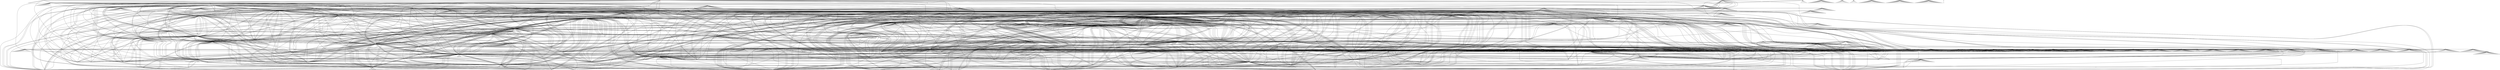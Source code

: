 graph G{
node[shape=point]
"ithaca"[color=red]
"ithaca" -- "Aeolus";
"ithaca" -- "Aegina";
"ithaca" -- "Fernando_Pessoa";
"ithaca" -- "List_of_islands_of_Greece";
"ithaca" -- "List_of_historical_period_drama_films";
"ithaca" -- "Homer";
"ithaca" -- "Ithaca,_New_York";
"ithaca" -- "Larissa";
"ithaca" -- "Nymph";
"ithaca" -- "Odyssey";
"ithaca" -- "Odysseus";
"ithaca" -- "Poseidon";
"ithaca" -- "Rem_Koolhaas";
"ithaca" -- "Shinto";
"ithaca" -- "Trojan_War";
"ithaca" -- "Mycenae";
"ithaca" -- "12th_century_BC";
"ithaca" -- "Ionian_Sea";
"ithaca" -- "1170s_BC";
"ithaca" -- "Corfu";
"Aeolus" -- "Agamemnon";
"Aeolus" -- "Ajax_(mythology)";
"Aeolus" -- "Achaeans_(Homer)";
"Aeolus" -- "Circe";
"Aeolus" -- "Dactylic_hexameter";
"Aeolus" -- "Euripides";
"Aeolus" -- "List_of_Greek_words_with_English_derivatives";
"Aeolus" -- "Homer";
"Aeolus" -- "Mythology";
"Aeolus" -- "O_Brother,_Where_Art_Thou?";
"Aeolus" -- "Odyssey";
"Aeolus" -- "Odysseus";
"Aeolus" -- "Poseidon";
"Aeolus" -- "Polyphemus";
"Aeolus" -- "Sicily";
"Aeolus" -- "Tyrrhenian_Sea";
"Aeolus" -- "Virgil";
"Aeolus" -- "Vlaardingen";
"Aeolus" -- "Winter";
"Aeolus" -- "Aeneid";
"Aegina" -- "Alexander_the_Great";
"Aegina" -- "Aegean_Sea";
"Aegina" -- "Aristophanes";
"Aegina" -- "Athena";
"Aegina" -- "Athens";
"Aegina" -- "Augustus";
"Aegina" -- "Delian_League";
"Aegina" -- "Aeacus";
"Aegina" -- "Aegean_civilizations";
"Aegina" -- "Artemis";
"Aegina" -- "Crete";
"Aegina" -- "Cyclades";
"Aegina" -- "Coin";
"Aegina" -- "Greek_drachma";
"Aegina" -- "Draco_(lawgiver)";
"Aegina" -- "List_of_islands_of_Greece";
"Aegina" -- "Julius_Caesar";
"Aegina" -- "Chios";
"Aegina" -- "Mount_Lykaion";
"Aegina" -- "Larissa";
"Fernando Pessoa" -- "Aleister_Crowley";
"Fernando Pessoa" -- "Afonso_de_Albuquerque";
"Fernando Pessoa" -- "Diogo_Cão";
"Fernando Pessoa" -- "Dada";
"Fernando Pessoa" -- "Epic_poetry";
"Fernando Pessoa" -- "Erik_Satie";
"Fernando Pessoa" -- "Epigram";
"Fernando Pessoa" -- "Franz_Kafka";
"Fernando Pessoa" -- "The_Metamorphosis";
"Fernando Pessoa" -- "Talk_False_document";
"Fernando Pessoa" -- "Impressionism";
"Fernando Pessoa" -- "June_13";
"Fernando Pessoa" -- "Lisbon";
"Fernando Pessoa" -- "List_of_agnostics";
"Fernando Pessoa" -- "Modernism";
"Fernando Pessoa" -- "Minimalism";
"Fernando Pessoa" -- "November_30";
"Fernando Pessoa" -- "Portugal";
"Fernando Pessoa" -- "Postmodernism";
"Fernando Pessoa" -- "Pablo_Picasso";
"List of islands of Greece" -- "Athens";
"List of islands of Greece" -- "Aegean_civilizations";
"List of islands of Greece" -- "Aegina";
"List of islands of Greece" -- "Corundum";
"List of islands of Greece" -- "Crete";
"List of islands of Greece" -- "Cyclades";
"List of islands of Greece" -- "Greek_language";
"List of islands of Greece" -- "Greece";
"List of islands of Greece" -- "Demographics_of_Greece";
"List of islands of Greece" -- "Politics_of_Greece";
"List of islands of Greece" -- "Economy_of_Greece";
"List of islands of Greece" -- "Telecommunications_in_Greece";
"List of islands of Greece" -- "Transport_in_Greece";
"List of islands of Greece" -- "Military_of_Greece";
"List of islands of Greece" -- "Foreign_relations_of_Greece";
"List of islands of Greece" -- "Greek_cuisine";
"List of islands of Greece" -- "History_of_modern_Greece";
"List of islands of Greece" -- "List_of_islands";
"List of islands of Greece" -- "Chios";
"List of islands of Greece" -- "List_of_Greek_islands";
"List of historical period drama films" -- "Alternate_history";
"List of historical period drama films" -- "Comedy_film";
"List of historical period drama films" -- "Documentary_film";
"List of historical period drama films" -- "Drama_film";
"List of historical period drama films" -- "Fantasy_film";
"List of historical period drama films" -- "Film_genre";
"List of historical period drama films" -- "Horror_film";
"List of historical period drama films" -- "Talk_List_of_historical_period_drama_films";
"List of historical period drama films" -- "Musical_film";
"List of historical period drama films" -- "Propaganda_film";
"List of historical period drama films" -- "List_of_science_fiction_films";
"List of historical period drama films" -- "Historical_fiction";
"List of historical period drama films" -- "Action_film";
"List of historical period drama films" -- "Kaiju";
"List of historical period drama films" -- "A_Knight's_Tale";
"List of historical period drama films" -- "Historical_mystery";
"List of historical period drama films" -- "Historical_reenactment";
"List of historical period drama films" -- "List_of_lesbian,_gay,_bisexual_or_transgender_related_films";
"List of historical period drama films" -- "Science_fiction_film";
"List of historical period drama films" -- "Thriller_(genre)";
"Homer" -- "Achilles";
"Homer" -- "Aristotle";
"Homer" -- "Apollo";
"Homer" -- "Adventure";
"Homer" -- "Asia";
"Homer" -- "Art";
"Homer" -- "Alexander_the_Great";
"Homer" -- "Aegean_Sea";
"Homer" -- "Aristophanes";
"Homer" -- "Avicenna";
"Homer" -- "Alan_Garner";
"Homer" -- "Anaximander";
"Homer" -- "Aphrodite";
"Homer" -- "Athena";
"Homer" -- "Athens";
"Homer" -- "Ambrosia";
"Homer" -- "Angilbert";
"Homer" -- "Abraxas";
"Homer" -- "Acropolis";
"Homer" -- "Aeneas";
"Ithaca, New York" -- "Arabic_language";
"Ithaca, New York" -- "The_Bronx";
"Ithaca, New York" -- "Buffalo,_New_York";
"Ithaca, New York" -- "Courtney_Love";
"Ithaca, New York" -- "Cayuga_Lake";
"Ithaca, New York" -- "Carl_Sagan";
"Ithaca, New York" -- "Charles_F__Hockett";
"Ithaca, New York" -- "Finger_Lakes";
"Ithaca, New York" -- "Governor_of_New_York";
"Ithaca, New York" -- "Howard_Hawks";
"Ithaca, New York" -- "Talk_Ithaca,_New_York";
"Ithaca, New York" -- "Ivy_League";
"Ithaca, New York" -- "Ithaca_Hours";
"Ithaca, New York" -- "Ithaca_College";
"Ithaca, New York" -- "Janet_Reno";
"Ithaca, New York" -- "Ludwig_Wittgenstein";
"Ithaca, New York" -- "Lake_Champlain";
"Ithaca, New York" -- "Long_Island";
"Ithaca, New York" -- "Energy_storage";
"Ithaca, New York" -- "History_of_the_Republic_of_the_Congo";
"Larissa" -- "Athens";
"Larissa" -- "Alexander_of_Pherae";
"Larissa" -- "Alexios_I_Komnenos";
"Larissa" -- "Amyntas_III_of_Macedon";
"Larissa" -- "Aegean_civilizations";
"Larissa" -- "Aegina";
"Larissa" -- "Corinth";
"Larissa" -- "Greece";
"Larissa" -- "Demographics_of_Greece";
"Larissa" -- "Foreign_relations_of_Greece";
"Larissa" -- "List_of_islands_of_Greece";
"Larissa" -- "Hippocrates";
"Larissa" -- "Foreign_relations_of_Italy";
"Larissa" -- "Poseidon";
"Larissa" -- "List_of_The_Sandman_characters";
"Larissa" -- "323_BC";
"Larissa" -- "Thessaloniki";
"Larissa" -- "Corfu";
"Larissa" -- "Samuel_of_Bulgaria";
"Larissa" -- "400s_BC_(decade)";
"Nymph" -- "Achilles";
"Nymph" -- "Apollo";
"Nymph" -- "Asia";
"Nymph" -- "Aphrodite";
"Nymph" -- "Athena";
"Nymph" -- "Ambrosia";
"Nymph" -- "Aeneas";
"Nymph" -- "Ajax_the_Lesser";
"Nymph" -- "Amazons";
"Nymph" -- "Andromeda_(mythology)";
"Nymph" -- "Ares";
"Nymph" -- "Aeolus";
"Nymph" -- "Aegina";
"Nymph" -- "Artemis";
"Nymph" -- "Banshee";
"Nymph" -- "Basques";
"Nymph" -- "Circe";
"Nymph" -- "Talk_Charybdis";
"Nymph" -- "Cottingley_Fairies";
"Nymph" -- "Callisto_(mythology)";
"Odyssey" -- "Achilles";
"Odyssey" -- "Apollo";
"Odyssey" -- "Aphrodite";
"Odyssey" -- "Athena";
"Odyssey" -- "Ambrosia";
"Odyssey" -- "Agamemnon";
"Odyssey" -- "Ajax_the_Lesser";
"Odyssey" -- "Amazons";
"Odyssey" -- "Achaeans_(Homer)";
"Odyssey" -- "Ares";
"Odyssey" -- "Aeolus";
"Odyssey" -- "Alkaloid";
"Odyssey" -- "Aegisthus";
"Odyssey" -- "Artemis";
"Odyssey" -- "Bird";
"Odyssey" -- "Beowulf";
"Odyssey" -- "Boötes";
"Odyssey" -- "Classics";
"Odyssey" -- "Circe";
"Odyssey" -- "Charybdis";
"Odysseus" -- "Achilles";
"Odysseus" -- "Apollo";
"Odysseus" -- "Aristophanes";
"Odysseus" -- "Aphrodite";
"Odysseus" -- "Athena";
"Odysseus" -- "Ambrosia";
"Odysseus" -- "Aeneas";
"Odysseus" -- "Agamemnon";
"Odysseus" -- "Ajax_the_Lesser";
"Odysseus" -- "Ajax_(mythology)";
"Odysseus" -- "Alcidamas";
"Odysseus" -- "Amazons";
"Odysseus" -- "Achaeans_(Homer)";
"Odysseus" -- "Aeschylus";
"Odysseus" -- "Ares";
"Odysseus" -- "Aeolus";
"Odysseus" -- "Accusative_case";
"Odysseus" -- "Aeacus";
"Odysseus" -- "Artemis";
"Odysseus" -- "Blindness";
"Poseidon" -- "Achilles";
"Poseidon" -- "Apollo";
"Poseidon" -- "Atlas_(disambiguation)";
"Poseidon" -- "Aphrodite";
"Poseidon" -- "Athena";
"Poseidon" -- "Athens";
"Poseidon" -- "Aeneas";
"Poseidon" -- "Ajax_the_Lesser";
"Poseidon" -- "Amazons";
"Poseidon" -- "Andromeda_(mythology)";
"Poseidon" -- "Achaeans_(Homer)";
"Poseidon" -- "Ares";
"Poseidon" -- "Aesthetics";
"Poseidon" -- "Aeolus";
"Poseidon" -- "Atlantis";
"Poseidon" -- "Aeacus";
"Poseidon" -- "Aegeus";
"Poseidon" -- "Aegina";
"Poseidon" -- "Artemis";
"Poseidon" -- "Alexandria";
"Rem Koolhaas" -- "Architect";
"Rem Koolhaas" -- "European_Council";
"Rem Koolhaas" -- "Flag_of_Europe";
"Rem Koolhaas" -- "Hamburg";
"Rem Koolhaas" -- "I__M__Pei";
"Rem Koolhaas" -- "Ludwig_Mies_van_der_Rohe";
"Rem Koolhaas" -- "Norman_Foster,_Baron_Foster_of_Thames_Bank";
"Rem Koolhaas" -- "November_17";
"Rem Koolhaas" -- "Rem";
"Rem Koolhaas" -- "Renzo_Piano";
"Rem Koolhaas" -- "Rotterdam";
"Rem Koolhaas" -- "The_Hague";
"Rem Koolhaas" -- "1944";
"Rem Koolhaas" -- "Jørn_Utzon";
"Rem Koolhaas" -- "Aldo_Rossi";
"Rem Koolhaas" -- "Oscar_Niemeyer";
"Rem Koolhaas" -- "Roosevelt_Island";
"Rem Koolhaas" -- "Frank_Gehry";
"Rem Koolhaas" -- "Philip_Johnson";
"Shinto" -- "Aikido";
"Shinto" -- "Afterlife";
"Shinto" -- "Alloy";
"Shinto" -- "Anglicanism";
"Shinto" -- "Animism";
"Shinto" -- "August_15";
"Shinto" -- "Ainu_people";
"Shinto" -- "Book_of_Mormon";
"Shinto" -- "Bahá'í_Faith";
"Shinto" -- "Demographics_of_Canada";
"Shinto" -- "Christianity";
"Shinto" -- "Confucianism";
"Shinto" -- "Celibacy";
"Shinto" -- "Colorado_Springs,_Colorado";
"Shinto" -- "December_15";
"Shinto" -- "Divinity";
"Shinto" -- "Druze";
"Shinto" -- "Taiko";
"Shinto" -- "Lists_of_deities";
"Shinto" -- "Emperor_of_Japan";
"Trojan War" -- "Achilles";
"Trojan War" -- "Apollo";
"Trojan War" -- "Asia";
"Trojan War" -- "Alexander_the_Great";
"Trojan War" -- "Aphrodite";
"Trojan War" -- "Athena";
"Trojan War" -- "Augustus";
"Trojan War" -- "Agamemnon";
"Trojan War" -- "Ajax_the_Lesser";
"Trojan War" -- "Ajax_(mythology)";
"Trojan War" -- "Alaric_I";
"Trojan War" -- "Amazons";
"Trojan War" -- "Achaeans_(Homer)";
"Trojan War" -- "Aeschylus";
"Trojan War" -- "Ares";
"Trojan War" -- "Atlantis";
"Trojan War" -- "Ab_urbe_condita";
"Trojan War" -- "April_24";
"Trojan War" -- "Artemis";
"Trojan War" -- "Beacon";
"Mycenae" -- "Apollo";
"Mycenae" -- "Anatolia";
"Mycenae" -- "Athena";
"Mycenae" -- "Alloy";
"Mycenae" -- "Athens";
"Mycenae" -- "Amber";
"Mycenae" -- "Agamemnon";
"Mycenae" -- "Alcmene";
"Mycenae" -- "Alexander";
"Mycenae" -- "Achaeans_(Homer)";
"Mycenae" -- "Amber_Road";
"Mycenae" -- "Assyria";
"Mycenae" -- "Alexandra";
"Mycenae" -- "Aegean_civilizations";
"Mycenae" -- "Aegisthus";
"Mycenae" -- "British_Museum";
"Mycenae" -- "Currency";
"Mycenae" -- "Cassandra";
"Mycenae" -- "Delphi";
"Mycenae" -- "Demeter";
"12th century BC" -- "List_of_centuries";
"12th century BC" -- "List_of_decades";
"12th century BC" -- "20th_century";
"12th century BC" -- "15th_century";
"12th century BC" -- "16th_century";
"12th century BC" -- "17th_century";
"12th century BC" -- "18th_century";
"12th century BC" -- "14th_century";
"12th century BC" -- "First_Century";
"12th century BC" -- "13th_century";
"12th century BC" -- "4th_century";
"12th century BC" -- "12th_century";
"12th century BC" -- "11th_century";
"12th century BC" -- "7th_century";
"12th century BC" -- "10th_century";
"12th century BC" -- "9th_century";
"12th century BC" -- "8th_century";
"12th century BC" -- "6th_century";
"12th century BC" -- "5th_century";
"12th century BC" -- "3rd_century";
"Ionian Sea" -- "Aristotle";
"Ionian Sea" -- "Atlantic_Ocean";
"Ionian Sea" -- "Albania";
"Ionian Sea" -- "Alexander_the_Great";
"Ionian Sea" -- "Aegean_Sea";
"Ionian Sea" -- "Aristophanes";
"Ionian Sea" -- "Anaximander";
"Ionian Sea" -- "Athens";
"Ionian Sea" -- "Acropolis";
"Ionian Sea" -- "Anaxagoras";
"Ionian Sea" -- "Anaximenes_of_Miletus";
"Ionian Sea" -- "Athenian_democracy";
"Ionian Sea" -- "Archimedes";
"Ionian Sea" -- "Aeschylus";
"Ionian Sea" -- "Abae";
"Ionian Sea" -- "Aegean_civilizations";
"Ionian Sea" -- "Arabian_Sea";
"Ionian Sea" -- "Alexandria";
"Ionian Sea" -- "Baltic_Sea";
"Ionian Sea" -- "Black_Sea";
"1170s BC" -- "List_of_decades";
"1170s BC" -- "2nd_millennium_BC";
"1170s BC" -- "12th_century_BC";
"1170s BC" -- "1140s_BC";
"1170s BC" -- "1150s_BC";
"1170s BC" -- "1160s_BC";
"1170s BC" -- "1180s_BC";
"1170s BC" -- "1190s_BC";
"1170s BC" -- "1200s_BC_(decade)";
"1170s BC" -- "1170s_BCE";
"1170s BC" -- "1170_BC";
"1170s BC" -- "1171_BC";
"1170s BC" -- "1172_BC";
"1170s BC" -- "1173_BC";
"1170s BC" -- "1174_BC";
"1170s BC" -- "1175_BC";
"1170s BC" -- "1176_BC";
"1170s BC" -- "1177_BC";
"1170s BC" -- "1178_BC";
"1170s BC" -- "1179_BC";
"Corfu" -- "Achilles";
"Corfu" -- "Albania";
"Corfu" -- "Augustus";
"Corfu" -- "Antonio_Vivaldi";
"Corfu" -- "Ahmed_III";
"Corfu" -- "Alexander_III_of_Russia";
"Corfu" -- "Alexios_I_Komnenos";
"Corfu" -- "AFC_Ajax";
"Corfu" -- "Aegina";
"Corfu" -- "Austria_Hungary";
"Corfu" -- "Battle_of_the_Nile";
"Corfu" -- "Greek_drachma";
"Corfu" -- "Eindhoven";
"Corfu" -- "Fascism";
"Corfu" -- "Greece";
"Corfu" -- "Foreign_relations_of_Greece";
"Corfu" -- "Greek_cuisine";
"Corfu" -- "List_of_islands_of_Greece";
"Corfu" -- "Foreign_relations_of_the_Republic_of_Ireland";
"Corfu" -- "Foreign_relations_of_Italy";
"Agamemnon" -- "Achilles";
"Agamemnon" -- "Apollo";
"Agamemnon" -- "Actaeon";
"Agamemnon" -- "Aeneas";
"Agamemnon" -- "Agesilaus_II";
"Agamemnon" -- "Ajax_the_Lesser";
"Agamemnon" -- "Ajax_(mythology)";
"Agamemnon" -- "Achaeans_(Homer)";
"Agamemnon" -- "Aeschylus";
"Agamemnon" -- "Aeolus";
"Agamemnon" -- "Aegisthus";
"Agamemnon" -- "Artemis";
"Agamemnon" -- "Circe";
"Agamemnon" -- "Cassandra";
"Agamemnon" -- "Dactylic_hexameter";
"Agamemnon" -- "Dragon";
"Agamemnon" -- "Euripides";
"Agamemnon" -- "Erinyes";
"Agamemnon" -- "Hector";
"Agamemnon" -- "Hades";
"Ajax (mythology)" -- "Achilles";
"Ajax (mythology)" -- "Apatosaurus";
"Ajax (mythology)" -- "Aeneas";
"Ajax (mythology)" -- "Agamemnon";
"Ajax (mythology)" -- "Ajax_the_Lesser";
"Ajax (mythology)" -- "Ajax";
"Ajax (mythology)" -- "Achaeans_(Homer)";
"Ajax (mythology)" -- "Aeolus";
"Ajax (mythology)" -- "AFC_Ajax";
"Ajax (mythology)" -- "Aeacus";
"Ajax (mythology)" -- "Ajaccio";
"Ajax (mythology)" -- "Ajax_of_Cyprus";
"Ajax (mythology)" -- "Black";
"Ajax (mythology)" -- "Circe";
"Ajax (mythology)" -- "Cassandra";
"Ajax (mythology)" -- "Dactylic_hexameter";
"Ajax (mythology)" -- "Hector";
"Ajax (mythology)" -- "Homer";
"Ajax (mythology)" -- "O_Brother,_Where_Art_Thou?";
"Ajax (mythology)" -- "Odyssey";
"Achaeans (Homer)" -- "Achilles";
"Achaeans (Homer)" -- "Apollo";
"Achaeans (Homer)" -- "Anatolia";
"Achaeans (Homer)" -- "Ajax_(mythology)";
"Achaeans (Homer)" -- "Talk_Achaeans_(Homer)";
"Achaeans (Homer)" -- "Ares";
"Achaeans (Homer)" -- "Assyria";
"Achaeans (Homer)" -- "Dorians";
"Achaeans (Homer)" -- "Eris_(mythology)";
"Achaeans (Homer)" -- "Hector";
"Achaeans (Homer)" -- "History_of_the_Republic_of_Turkey";
"Achaeans (Homer)" -- "Hittites";
"Achaeans (Homer)" -- "Homer";
"Achaeans (Homer)" -- "Lydia";
"Achaeans (Homer)" -- "Pergamon";
"Achaeans (Homer)" -- "Seleucid_Empire";
"Achaeans (Homer)" -- "Trojan_War";
"Achaeans (Homer)" -- "Troy";
"Achaeans (Homer)" -- "William_Shakespeare";
"Achaeans (Homer)" -- "Zeus";
"Circe" -- "Ambrosia";
"Circe" -- "Animism";
"Circe" -- "Agamemnon";
"Circe" -- "Ajax_(mythology)";
"Circe" -- "Aeolus";
"Circe" -- "Accusative_case";
"Circe" -- "Charge_of_the_Goddess";
"Circe" -- "Dactylic_hexameter";
"Circe" -- "Dianic_Wicca";
"Circe" -- "Divination";
"Circe" -- "Datura";
"Circe" -- "Esbat";
"Circe" -- "Gardnerian_Wicca";
"Circe" -- "Gerald_Gardner_(Wiccan)";
"Circe" -- "Giovanni_Boccaccio";
"Circe" -- "Homer";
"Circe" -- "Horned_God";
"Circe" -- "Hecate";
"Circe" -- "Hermes";
"Circe" -- "Jason";
"Dactylic hexameter" -- "Talk_Dactylic_hexameter";
"Dactylic hexameter" -- "Elegiac_couplet";
"Dactylic hexameter" -- "Ennius";
"Dactylic hexameter" -- "Homer";
"Dactylic hexameter" -- "Hexameter";
"Dactylic hexameter" -- "Satires_(Juvenal)";
"Dactylic hexameter" -- "Latin_spelling_and_pronunciation";
"Dactylic hexameter" -- "Metre_(poetry)";
"Dactylic hexameter" -- "O_Brother,_Where_Art_Thou?";
"Dactylic hexameter" -- "Odyssey";
"Dactylic hexameter" -- "Poetry";
"Dactylic hexameter" -- "Pandora";
"Dactylic hexameter" -- "Sappho";
"Dactylic hexameter" -- "Virgil";
"Dactylic hexameter" -- "Aeneid";
"Dactylic hexameter" -- "Ovid";
"Dactylic hexameter" -- "Ulysses_(novel)";
"Dactylic hexameter" -- "Mnemosyne";
"Dactylic hexameter" -- "Statue_of_Zeus_at_Olympia";
"Dactylic hexameter" -- "Muse";
"Euripides" -- "Achilles";
"Euripides" -- "Aristotle";
"Euripides" -- "Apollo";
"Euripides" -- "Alexander_the_Great";
"Euripides" -- "Aegean_Sea";
"Euripides" -- "Aristophanes";
"Euripides" -- "Anaximander";
"Euripides" -- "Actaeon";
"Euripides" -- "Athens";
"Euripides" -- "Acropolis";
"Euripides" -- "Agamemnon";
"Euripides" -- "Agathon";
"Euripides" -- "Ajax_the_Lesser";
"Euripides" -- "Alexander_Aetolus";
"Euripides" -- "Anaxagoras";
"Euripides" -- "Anaximenes_of_Miletus";
"Euripides" -- "Athenian_democracy";
"Euripides" -- "Archimedes";
"Euripides" -- "Andromeda_(mythology)";
"Euripides" -- "Aeschylus";
"List of Greek words with English derivatives" -- "Encyclopedia";
"List of Greek words with English derivatives" -- "Greek_language";
"List of Greek words with English derivatives" -- "Homeostasis";
"List of Greek words with English derivatives" -- "Latin";
"List of Greek words with English derivatives" -- "List_of_Latin_words_with_English_derivatives";
"List of Greek words with English derivatives" -- "Transliteration";
"List of Greek words with English derivatives" -- "Talk_List_of_Greek_words_with_English_derivatives";
"List of Greek words with English derivatives" -- "Topography";
"List of Greek words with English derivatives" -- "Ancient_Greek";
"List of Greek words with English derivatives" -- "International_scientific_vocabulary";
"List of Greek words with English derivatives" -- "Portal_Contents_Glossaries";
"List of Greek words with English derivatives" -- "Talk_List_of_Latin_words_with_English_derivatives";
"List of Greek words with English derivatives" -- "List_of_Greek_phrases";
"List of Greek words with English derivatives" -- "Apolo_Ohno";
"List of Greek words with English derivatives" -- "Greek_language_Lexicon";
"List of Greek words with English derivatives" -- "Greek_word";
"List of Greek words with English derivatives" -- "List_of_Latin_and_Greek_words_commonly_used_in_systematic_names";
"List of Greek words with English derivatives" -- "Lists_of_English_words_by_country_or_language_of_origin";
"List of Greek words with English derivatives" -- "Lists_of_etymologies";
"List of Greek words with English derivatives" -- "Sonorant";
"Homer" -- "Achilles";
"Homer" -- "Aristotle";
"Homer" -- "Apollo";
"Homer" -- "Adventure";
"Homer" -- "Asia";
"Homer" -- "Art";
"Homer" -- "Alexander_the_Great";
"Homer" -- "Aegean_Sea";
"Homer" -- "Aristophanes";
"Homer" -- "Avicenna";
"Homer" -- "Alan_Garner";
"Homer" -- "Anaximander";
"Homer" -- "Aphrodite";
"Homer" -- "Athena";
"Homer" -- "Athens";
"Homer" -- "Ambrosia";
"Homer" -- "Angilbert";
"Homer" -- "Abraxas";
"Homer" -- "Acropolis";
"Homer" -- "Aeneas";
"Mythology" -- "Anthropology";
"Mythology" -- "Alchemy";
"Mythology" -- "Apollo";
"Mythology" -- "Aphrodite";
"Mythology" -- "Afterlife";
"Mythology" -- "Athena";
"Mythology" -- "Park_Güell";
"Mythology" -- "Casa_Milà";
"Mythology" -- "Animism";
"Mythology" -- "Aeneas";
"Mythology" -- "Talk_Apollo";
"Mythology" -- "Talk_Achaeans_(Homer)";
"Mythology" -- "Ares";
"Mythology" -- "Auguste_Rodin";
"Mythology" -- "Andalusia";
"Mythology" -- "Talk_Aphrodite";
"Mythology" -- "Archaeoastronomy";
"Mythology" -- "Bilskirnir";
"Mythology" -- "Bear";
"Mythology" -- "Bunyip";
"O Brother, Where Art Thou?" -- "Country_music";
"O Brother, Where Art Thou?" -- "Dactylic_hexameter";
"O Brother, Where Art Thou?" -- "Homer";
"O Brother, Where Art Thou?" -- "Coen_brothers";
"O Brother, Where Art Thou?" -- "O_Brother_Where_Are_Thou";
"O Brother, Where Art Thou?" -- "Odyssey";
"O Brother, Where Art Thou?" -- "Simon_Magus";
"O Brother, Where Art Thou?" -- "Spawn_(comics)";
"O Brother, Where Art Thou?" -- "The_Big_Lebowski";
"O Brother, Where Art Thou?" -- "The_Picture_of_Dorian_Gray";
"O Brother, Where Art Thou?" -- "Bohemian_Rhapsody";
"O Brother, Where Art Thou?" -- "Menelaus";
"O Brother, Where Art Thou?" -- "Hitchhiking";
"O Brother, Where Art Thou?" -- "Ulysses_(novel)";
"O Brother, Where Art Thou?" -- "Star_Wars_Episode_III__Revenge_of_the_Sith";
"O Brother, Where Art Thou?" -- "Miller's_Crossing";
"O Brother, Where Art Thou?" -- "Bluegrass_music";
"O Brother, Where Art Thou?" -- "Academy_Award_for_Best_Cinematography";
"O Brother, Where Art Thou?" -- "Academy_Award_for_Best_Adapted_Screenplay";
"O Brother, Where Art Thou?" -- "List_of_Governors_of_Texas";
"Odyssey" -- "Achilles";
"Odyssey" -- "Apollo";
"Odyssey" -- "Aphrodite";
"Odyssey" -- "Athena";
"Odyssey" -- "Ambrosia";
"Odyssey" -- "Agamemnon";
"Odyssey" -- "Ajax_the_Lesser";
"Odyssey" -- "Amazons";
"Odyssey" -- "Achaeans_(Homer)";
"Odyssey" -- "Ares";
"Odyssey" -- "Aeolus";
"Odyssey" -- "Alkaloid";
"Odyssey" -- "Aegisthus";
"Odyssey" -- "Artemis";
"Odyssey" -- "Bird";
"Odyssey" -- "Beowulf";
"Odyssey" -- "Boötes";
"Odyssey" -- "Classics";
"Odyssey" -- "Circe";
"Odyssey" -- "Charybdis";
"Odysseus" -- "Achilles";
"Odysseus" -- "Apollo";
"Odysseus" -- "Aristophanes";
"Odysseus" -- "Aphrodite";
"Odysseus" -- "Athena";
"Odysseus" -- "Ambrosia";
"Odysseus" -- "Aeneas";
"Odysseus" -- "Agamemnon";
"Odysseus" -- "Ajax_the_Lesser";
"Odysseus" -- "Ajax_(mythology)";
"Odysseus" -- "Alcidamas";
"Odysseus" -- "Amazons";
"Odysseus" -- "Achaeans_(Homer)";
"Odysseus" -- "Aeschylus";
"Odysseus" -- "Ares";
"Odysseus" -- "Aeolus";
"Odysseus" -- "Accusative_case";
"Odysseus" -- "Aeacus";
"Odysseus" -- "Artemis";
"Odysseus" -- "Blindness";
"Poseidon" -- "Achilles";
"Poseidon" -- "Apollo";
"Poseidon" -- "Atlas_(disambiguation)";
"Poseidon" -- "Aphrodite";
"Poseidon" -- "Athena";
"Poseidon" -- "Athens";
"Poseidon" -- "Aeneas";
"Poseidon" -- "Ajax_the_Lesser";
"Poseidon" -- "Amazons";
"Poseidon" -- "Andromeda_(mythology)";
"Poseidon" -- "Achaeans_(Homer)";
"Poseidon" -- "Ares";
"Poseidon" -- "Aesthetics";
"Poseidon" -- "Aeolus";
"Poseidon" -- "Atlantis";
"Poseidon" -- "Aeacus";
"Poseidon" -- "Aegeus";
"Poseidon" -- "Aegina";
"Poseidon" -- "Artemis";
"Poseidon" -- "Alexandria";
"Polyphemus" -- "Ambrosia";
"Polyphemus" -- "Agamemnon";
"Polyphemus" -- "Ajax_(mythology)";
"Polyphemus" -- "Aeolus";
"Polyphemus" -- "Blindness";
"Polyphemus" -- "Circe";
"Polyphemus" -- "Dactylic_hexameter";
"Polyphemus" -- "Homer";
"Polyphemus" -- "Nereid";
"Polyphemus" -- "O_Brother,_Where_Art_Thou?";
"Polyphemus" -- "Odyssey";
"Polyphemus" -- "Odysseus";
"Polyphemus" -- "Poseidon";
"Polyphemus" -- "Trojan_War";
"Polyphemus" -- "Aeneid";
"Polyphemus" -- "Ovid";
"Polyphemus" -- "Twenty_Thousand_Leagues_Under_the_Sea";
"Polyphemus" -- "Milazzo";
"Polyphemus" -- "Menelaus";
"Polyphemus" -- "Penelope";
"Sicily" -- "Apollo";
"Sicily" -- "Asteroid";
"Sicily" -- "Arabic_language";
"Sicily" -- "Attila";
"Sicily" -- "Auto_racing";
"Sicily" -- "Almond";
"Sicily" -- "August_1";
"Sicily" -- "Augustus";
"Sicily" -- "Amber";
"Sicily" -- "Agate";
"Sicily" -- "Aeneas";
"Sicily" -- "Alaric_I";
"Sicily" -- "Alfonso_V_of_Aragon";
"Sicily" -- "Andocides";
"Sicily" -- "Agathocles_of_Syracuse";
"Sicily" -- "Archimedes";
"Sicily" -- "Aeschylus";
"Sicily" -- "Aeolus";
"Sicily" -- "Cuisine_of_the_United_States";
"Sicily" -- "Aurochs";
"Tyrrhenian Sea" -- "Atlantic_Ocean";
"Tyrrhenian Sea" -- "Aegean_Sea";
"Tyrrhenian Sea" -- "Agrippina_the_Elder";
"Tyrrhenian Sea" -- "Alfonso_V_of_Aragon";
"Tyrrhenian Sea" -- "Aeolus";
"Tyrrhenian Sea" -- "Arabian_Sea";
"Tyrrhenian Sea" -- "Arno";
"Tyrrhenian Sea" -- "Baltic_Sea";
"Tyrrhenian Sea" -- "Black_Sea";
"Tyrrhenian Sea" -- "Caligula";
"Tyrrhenian Sea" -- "Chianti";
"Tyrrhenian Sea" -- "Caribbean_Sea";
"Tyrrhenian Sea" -- "English_Channel";
"Tyrrhenian Sea" -- "Elba";
"Tyrrhenian Sea" -- "Gulf_of_Finland";
"Tyrrhenian Sea" -- "Gulf_of_Oman";
"Tyrrhenian Sea" -- "Gallurese_dialect";
"Tyrrhenian Sea" -- "Province_of_Grosseto";
"Tyrrhenian Sea" -- "Italy";
"Tyrrhenian Sea" -- "Indian_Ocean";
"Virgil" -- "Apollo";
"Virgil" -- "Alps";
"Virgil" -- "André_Gide";
"Virgil" -- "Avicenna";
"Virgil" -- "Aphrodite";
"Virgil" -- "Afterlife";
"Virgil" -- "Athena";
"Virgil" -- "Augustus";
"Virgil" -- "Alcuin";
"Virgil" -- "Angilbert";
"Virgil" -- "Aeneas";
"Virgil" -- "Ajax_the_Lesser";
"Virgil" -- "Aldine_Press";
"Virgil" -- "Amaryllis";
"Virgil" -- "Amathus";
"Virgil" -- "Amazons";
"Virgil" -- "Apuleius";
"Virgil" -- "Anne_Brontë";
"Virgil" -- "Augustine_of_Hippo";
"Virgil" -- "Aeolus";
"Vlaardingen" -- "Boomerang";
"Vlaardingen" -- "Delft";
"Vlaardingen" -- "Meuse_(river)";
"Vlaardingen" -- "Transport_in_the_Netherlands";
"Vlaardingen" -- "Nieuwe_Waterweg";
"Vlaardingen" -- "Rhine";
"Vlaardingen" -- "Rotterdam";
"Vlaardingen" -- "South_Holland";
"Vlaardingen" -- "The_Hague";
"Vlaardingen" -- "Leiden";
"Vlaardingen" -- "IJsselmeer";
"Vlaardingen" -- "Waal_(river)";
"Vlaardingen" -- "Vlaardingen,_Netherlands";
"Vlaardingen" -- "IJssel";
"Vlaardingen" -- "Delta_Works";
"Vlaardingen" -- "Oosterschelde";
"Vlaardingen" -- "Dordrecht";
"Vlaardingen" -- "Schiedam";
"Vlaardingen" -- "Gouda";
"Vlaardingen" -- "Alblasserdam";
"Winter" -- "Alaska";
"Winter" -- "Autumn";
"Winter" -- "Blizzard";
"Winter" -- "Climate";
"Winter" -- "Cheerleading";
"Winter" -- "Chicago";
"Winter" -- "December";
"Winter" -- "Earth";
"Winter" -- "February";
"Winter" -- "Frost";
"Winter" -- "Hades";
"Winter" -- "Halloween";
"Winter" -- "Hail";
"Winter" -- "Idaho";
"Winter" -- "Isle_Royale_National_Park";
"Winter" -- "Serie_A";
"Winter" -- "January";
"Winter" -- "June";
"Winter" -- "July";
"Winter" -- "K2";
"Aeneid" -- "Achilles";
"Aeneid" -- "Apollo";
"Aeneid" -- "Afterlife";
"Aeneid" -- "Augustus";
"Aeneid" -- "Ambrosia";
"Aeneid" -- "Aeneas";
"Aeneid" -- "Ajax_the_Lesser";
"Aeneid" -- "Amazons";
"Aeneid" -- "Achaeans_(Homer)";
"Aeneid" -- "Aeolus";
"Aeneid" -- "Aegis";
"Aeneid" -- "Artemis";
"Aeneid" -- "Beowulf";
"Aeneid" -- "Talk_Boii";
"Aeneid" -- "Baldric";
"Aeneid" -- "Carl_Linnaeus";
"Aeneid" -- "Circe";
"Aeneid" -- "Cassandra";
"Aeneid" -- "Carthage";
"Aeneid" -- "Cerberus";
"Alexander the Great" -- "AlexanderTheGreat";
"Alexander the Great" -- "Achilles";
"Alexander the Great" -- "Aristotle";
"Alexander the Great" -- "Alchemy";
"Alexander the Great" -- "Apollo";
"Alexander the Great" -- "Agriculture";
"Alexander the Great" -- "Afghanistan";
"Alexander the Great" -- "Azerbaijan";
"Alexander the Great" -- "Ankara";
"Alexander the Great" -- "Aegean_Sea";
"Alexander the Great" -- "Anatolia";
"Alexander the Great" -- "Ancient_Egypt";
"Alexander the Great" -- "Aristophanes";
"Alexander the Great" -- "Anaximander";
"Alexander the Great" -- "Alternate_history";
"Alexander the Great" -- "Athens";
"Alexander the Great" -- "Augustus";
"Alexander the Great" -- "Acropolis";
"Alexander the Great" -- "Agesilaus_II";
"Alexander the Great" -- "Alexander_I_of_Epirus";
"Aegean Sea" -- "Aristotle";
"Aegean Sea" -- "Asia";
"Aegean Sea" -- "Atlantic_Ocean";
"Aegean Sea" -- "Alexander_the_Great";
"Aegean Sea" -- "Anatolia";
"Aegean Sea" -- "Ancient_Egypt";
"Aegean Sea" -- "Archipelago";
"Aegean Sea" -- "Aristophanes";
"Aegean Sea" -- "Anaximander";
"Aegean Sea" -- "Athens";
"Aegean Sea" -- "Augustus";
"Aegean Sea" -- "Acropolis";
"Aegean Sea" -- "Agesilaus_II";
"Aegean Sea" -- "Amazons";
"Aegean Sea" -- "Amphipolis";
"Aegean Sea" -- "Anaxagoras";
"Aegean Sea" -- "Anaximenes_of_Miletus";
"Aegean Sea" -- "Athenian_democracy";
"Aegean Sea" -- "Archimedes";
"Aegean Sea" -- "Aeschylus";
"Aristophanes" -- "Aristotle";
"Aristophanes" -- "Alexander_the_Great";
"Aristophanes" -- "Aegean_Sea";
"Aristophanes" -- "Aristophanes";
"Aristophanes" -- "Anaximander";
"Aristophanes" -- "Athens";
"Aristophanes" -- "Ambrosia";
"Aristophanes" -- "Acropolis";
"Aristophanes" -- "Agathon";
"Aristophanes" -- "Anaxagoras";
"Aristophanes" -- "Anaximenes_of_Miletus";
"Aristophanes" -- "Athenian_democracy";
"Aristophanes" -- "Archimedes";
"Aristophanes" -- "Aeschylus";
"Aristophanes" -- "Anal_sex";
"Aristophanes" -- "Abae";
"Aristophanes" -- "Aeacus";
"Aristophanes" -- "Aegean_civilizations";
"Aristophanes" -- "Alexandria";
"Aristophanes" -- "Burning_glass";
"Athena" -- "Achilles";
"Athena" -- "Apollo";
"Athena" -- "Alexander_the_Great";
"Athena" -- "Asteroid";
"Athena" -- "Anatolia";
"Athena" -- "Aphrodite";
"Athena" -- "Athens";
"Athena" -- "Ambrosia";
"Athena" -- "Ajax_the_Lesser";
"Athena" -- "Alessandro_Algardi";
"Athena" -- "Amazons";
"Athena" -- "Andromeda_(mythology)";
"Athena" -- "Aeschylus";
"Athena" -- "Ares";
"Athena" -- "Acadia_University";
"Athena" -- "Aegina";
"Athena" -- "Aegis";
"Athena" -- "Artemis";
"Athena" -- "Byzantium";
"Athena" -- "Breast";
"Athens" -- "Aristotle";
"Athens" -- "Apollo";
"Athens" -- "Foreign_relations_of_Angola";
"Athens" -- "Alexander_the_Great";
"Athens" -- "Ankara";
"Athens" -- "Aegean_Sea";
"Athens" -- "Amsterdam";
"Athens" -- "April_6";
"Athens" -- "April_15";
"Athens" -- "Aarhus";
"Athens" -- "Foreign_relations_of_Azerbaijan";
"Athens" -- "Foreign_relations_of_Armenia";
"Athens" -- "August_13";
"Athens" -- "August_2";
"Athens" -- "Aphrodite";
"Athens" -- "Athena";
"Athens" -- "Athens";
"Athens" -- "August_7";
"Athens" -- "April_16";
"Athens" -- "Acropolis";
"Augustus" -- "Apollo";
"Augustus" -- "Alexander_the_Great";
"Augustus" -- "Ankara";
"Augustus" -- "Ancient_Egypt";
"Augustus" -- "August";
"Augustus" -- "August_1";
"Augustus" -- "Antoninus_Pius";
"Augustus" -- "Augustus";
"Augustus" -- "August_19";
"Augustus" -- "Aeneas";
"Augustus" -- "Agrippina_the_Elder";
"Augustus" -- "Agrippina_the_Younger";
"Augustus" -- "Ahenobarbus";
"Augustus" -- "Alcamenes";
"Augustus" -- "Severus_Alexander";
"Augustus" -- "Alexios_I_Komnenos";
"Augustus" -- "Alexios_II_Komnenos";
"Augustus" -- "Alexios_III_Angelos";
"Augustus" -- "Alexios_V_Doukas";
"Augustus" -- "August_23";
"Delian League" -- "Athens";
"Delian League" -- "Amphipolis";
"Delian League" -- "Talk_Delian_League";
"Delian League" -- "Abdera,_Thrace";
"Delian League" -- "Athenian_Empire";
"Delian League" -- "Ephesus";
"Delian League" -- "Empire";
"Delian League" -- "Gallipoli";
"Delian League" -- "History_of_Europe";
"Delian League" -- "Herodotus";
"Delian League" -- "Homer";
"Delian League" -- "Chios";
"Delian League" -- "Parthenon";
"Delian League" -- "Peloponnesian_War";
"Delian League" -- "Peloponnesian_League";
"Delian League" -- "Santorini";
"Delian League" -- "Troy";
"Delian League" -- "Themistocles";
"Delian League" -- "Trireme";
"Delian League" -- "5th_century_BC";
"Aeacus" -- "Aphrodite";
"Aeacus" -- "Afterlife";
"Aeacus" -- "Ajax_(mythology)";
"Aeacus" -- "Alcaeus_of_Mytilene";
"Aeacus" -- "Aegina";
"Aeacus" -- "Artemis";
"Aeacus" -- "Eos";
"Aeacus" -- "Hades";
"Aeacus" -- "Heracles";
"Aeacus" -- "Lethe";
"Aeacus" -- "Leto";
"Aeacus" -- "Minos";
"Aeacus" -- "Nereus";
"Aeacus" -- "Nereid";
"Aeacus" -- "Poseidon";
"Aeacus" -- "Prometheus";
"Aeacus" -- "Persephone";
"Aeacus" -- "Styx";
"Aeacus" -- "Zeus";
"Aeacus" -- "Thetis";
"Aegean civilizations" -- "Aegean_Sea";
"Aegean civilizations" -- "August_2";
"Aegean civilizations" -- "Talk_Aegean_civilizations";
"Aegean civilizations" -- "Aegina";
"Aegean civilizations" -- "Bronze_Age";
"Aegean civilizations" -- "Civilization";
"Aegean civilizations" -- "Crete";
"Aegean civilizations" -- "Cyclades";
"Aegean civilizations" -- "Dorians";
"Aegean civilizations" -- "Greek_language";
"Aegean civilizations" -- "Greece";
"Aegean civilizations" -- "Demographics_of_Greece";
"Aegean civilizations" -- "Politics_of_Greece";
"Aegean civilizations" -- "Economy_of_Greece";
"Aegean civilizations" -- "Telecommunications_in_Greece";
"Aegean civilizations" -- "Transport_in_Greece";
"Aegean civilizations" -- "Military_of_Greece";
"Aegean civilizations" -- "Foreign_relations_of_Greece";
"Aegean civilizations" -- "Greek_cuisine";
"Aegean civilizations" -- "List_of_islands_of_Greece";
"Artemis" -- "Apollo";
"Artemis" -- "Alexander_the_Great";
"Artemis" -- "Aphrodite";
"Artemis" -- "Athena";
"Artemis" -- "Actaeon";
"Artemis" -- "Amethyst";
"Artemis" -- "Amaranth";
"Artemis" -- "Agamemnon";
"Artemis" -- "Amazons";
"Artemis" -- "Archery";
"Artemis" -- "Aeschylus";
"Artemis" -- "Ares";
"Artemis" -- "Byzantium";
"Artemis" -- "Breast";
"Artemis" -- "Battle_of_Marathon";
"Artemis" -- "Crete";
"Artemis" -- "Charge_of_the_Goddess";
"Artemis" -- "Callisto_(mythology)";
"Artemis" -- "Centaur";
"Artemis" -- "Coin";
"Crete" -- "Aristotle";
"Crete" -- "Apollo";
"Crete" -- "Alexander_the_Great";
"Crete" -- "Alismatales";
"Crete" -- "Aegean_Sea";
"Crete" -- "August_22";
"Crete" -- "Aristophanes";
"Crete" -- "Artificial_intelligence";
"Crete" -- "Anaximander";
"Crete" -- "Aphrodite";
"Crete" -- "Athena";
"Crete" -- "Athens";
"Crete" -- "August_25";
"Crete" -- "Agate";
"Crete" -- "Acropolis";
"Crete" -- "Alexios_I_Komnenos";
"Crete" -- "Anaxagoras";
"Crete" -- "Anaximenes_of_Miletus";
"Crete" -- "Athenian_democracy";
"Crete" -- "Archimedes";
"Cyclades" -- "Aegean_Sea";
"Cyclades" -- "Alexander_of_Pherae";
"Cyclades" -- "Aegean_civilizations";
"Cyclades" -- "Aegina";
"Cyclades" -- "British_Museum";
"Cyclades" -- "Battle_of_Marathon";
"Cyclades" -- "Crete";
"Cyclades" -- "Demeter";
"Cyclades" -- "Elephant";
"Cyclades" -- "Greece";
"Cyclades" -- "Politics_of_Greece";
"Cyclades" -- "Greek_cuisine";
"Cyclades" -- "List_of_islands_of_Greece";
"Cyclades" -- "Homer";
"Cyclades" -- "Hydrofoil";
"Cyclades" -- "Chios";
"Cyclades" -- "Laconia";
"Cyclades" -- "Larissa";
"Cyclades" -- "Mediterranean_Sea";
"Cyclades" -- "November_16";
"Coin" -- "Art";
"Coin" -- "Anatolia";
"Coin" -- "Aluminium";
"Coin" -- "Aachen";
"Coin" -- "Ab_urbe_condita";
"Coin" -- "Brass";
"Coin" -- "Blindness";
"Coin" -- "Bronze";
"Coin" -- "Barter";
"Coin" -- "Coin_collecting";
"Coin" -- "Constantinople";
"Coin" -- "Currency";
"Coin" -- "Chalcogen";
"Coin" -- "Constantine_the_Great";
"Coin" -- "Dracula";
"Coin" -- "Greek_drachma";
"Coin" -- "Denarius";
"Coin" -- "Euro";
"Coin" -- "Electrical_engineering";
"Coin" -- "European_Currency_Unit";
"Greek drachma" -- "Athena";
"Greek drachma" -- "Democritus";
"Greek drachma" -- "Demeter";
"Greek drachma" -- "Talk_Greek_drachma";
"Greek drachma" -- "Denarius";
"Greek drachma" -- "Euro";
"Greek drachma" -- "European_Central_Bank";
"Greek drachma" -- "European_Economic_Community";
"Greek drachma" -- "Ellipsis";
"Greek drachma" -- "European_Currency_Unit";
"Greek drachma" -- "Greece";
"Greek drachma" -- "Economy_of_Greece";
"Greek drachma" -- "Hyperinflation";
"Greek drachma" -- "ISO_4217";
"Greek drachma" -- "Swedish_krona";
"Greek drachma" -- "Finnish_markka";
"Greek drachma" -- "Minotaur";
"Greek drachma" -- "Punctuation";
"Greek drachma" -- "Thessaloniki";
"Greek drachma" -- "Macedonia_(ancient_kingdom)";
"Draco (lawgiver)" -- "Andocides";
"Draco (lawgiver)" -- "Athenian_democracy";
"Draco (lawgiver)" -- "Constitution";
"Draco (lawgiver)" -- "Capital_punishment";
"Draco (lawgiver)" -- "The_Wizard_of_Id";
"Draco (lawgiver)" -- "Trimalchio";
"Draco (lawgiver)" -- "Themistocles";
"Draco (lawgiver)" -- "XML";
"Draco (lawgiver)" -- "Pericles";
"Draco (lawgiver)" -- "Demosthenes";
"Draco (lawgiver)" -- "Brocard_(law)";
"Draco (lawgiver)" -- "Timeline_of_ancient_Greece";
"Draco (lawgiver)" -- "Solon";
"Draco (lawgiver)" -- "Thrasybulus";
"Draco (lawgiver)" -- "Alcibiades";
"Draco (lawgiver)" -- "Ancient_Greece";
"Draco (lawgiver)" -- "Aegimius";
"Draco (lawgiver)" -- "SPECTRE";
"Draco (lawgiver)" -- "Theramenes";
"Draco (lawgiver)" -- "Hypereides";
"List of islands of Greece" -- "Athens";
"List of islands of Greece" -- "Aegean_civilizations";
"List of islands of Greece" -- "Aegina";
"List of islands of Greece" -- "Corundum";
"List of islands of Greece" -- "Crete";
"List of islands of Greece" -- "Cyclades";
"List of islands of Greece" -- "Greek_language";
"List of islands of Greece" -- "Greece";
"List of islands of Greece" -- "Demographics_of_Greece";
"List of islands of Greece" -- "Politics_of_Greece";
"List of islands of Greece" -- "Economy_of_Greece";
"List of islands of Greece" -- "Telecommunications_in_Greece";
"List of islands of Greece" -- "Transport_in_Greece";
"List of islands of Greece" -- "Military_of_Greece";
"List of islands of Greece" -- "Foreign_relations_of_Greece";
"List of islands of Greece" -- "Greek_cuisine";
"List of islands of Greece" -- "History_of_modern_Greece";
"List of islands of Greece" -- "List_of_islands";
"List of islands of Greece" -- "Chios";
"List of islands of Greece" -- "List_of_Greek_islands";
"Julius Caesar" -- "Alexander_the_Great";
"Julius Caesar" -- "Alps";
"Julius Caesar" -- "April";
"Julius Caesar" -- "August";
"Julius Caesar" -- "April_6";
"Julius Caesar" -- "August_9";
"Julius Caesar" -- "Augustus";
"Julius Caesar" -- "Alemanni";
"Julius Caesar" -- "Aeneas";
"Julius Caesar" -- "Agesilaus_II";
"Julius Caesar" -- "August_24";
"Julius Caesar" -- "Alfonso_V_of_Aragon";
"Julius Caesar" -- "Ambiorix";
"Julius Caesar" -- "Ambrosius_Aurelianus";
"Julius Caesar" -- "Apuleius";
"Julius Caesar" -- "April_14";
"Julius Caesar" -- "Autobiography";
"Julius Caesar" -- "Aedile";
"Julius Caesar" -- "Aurochs";
"Julius Caesar" -- "Ab_urbe_condita";
"Chios" -- "Apollo";
"Chios" -- "Aegean_Sea";
"Chios" -- "Alexios_I_Komnenos";
"Chios" -- "Andronikos_III_Palaiologos";
"Chios" -- "Delian_League";
"Chios" -- "Acts_of_the_Apostles";
"Chios" -- "Atlantis";
"Chios" -- "Aegean_civilizations";
"Chios" -- "Aegina";
"Chios" -- "Christopher_Columbus";
"Chios" -- "Crete";
"Chios" -- "Cyclades";
"Chios" -- "Constantine_Kanaris";
"Chios" -- "Delphi";
"Chios" -- "Greek_drachma";
"Chios" -- "Ephesus";
"Chios" -- "General_Dynamics_F_16_Fighting_Falcon";
"Chios" -- "Greece";
"Chios" -- "Foreign_relations_of_Greece";
"Chios" -- "Greek_cuisine";
"Mount Lykaion" -- "Elijah";
"Mount Lykaion" -- "Arcadia";
"Mount Lykaion" -- "Hippodrome";
"Mount Lykaion" -- "Wikipedia_WikiProject_Mountains_List_of_mountains";
"Mount Lykaion" -- "List_of_mountains_in_Greece";
"Mount Lykaion" -- "Lycosura";
"Mount Lykaion" -- "Wolves_in_folklore,_religion_and_mythology";
"Mount Lykaion" -- "Neda_(river)";
"Mount Lykaion" -- "Talk_Mount_Lykaion";
"Mount Lykaion" -- "Lykaia";
"Mount Lykaion" -- "Olympus";
"Mount Lykaion" -- "Lykaio_(mountain)";
"Mount Lykaion" -- "Lykaio";
"Mount Lykaion" -- "Lycaeus";
"Mount Lykaion" -- "Mount_Lyceum";
"Mount Lykaion" -- "Lyceum_mt";
"Mount Lykaion" -- "Mount_Lycaeum";
"Mount Lykaion" -- "Lykaion_(Arcadia,Greece)";
"Mount Lykaion" -- "Lykaion";
"Larissa" -- "Athens";
"Larissa" -- "Alexander_of_Pherae";
"Larissa" -- "Alexios_I_Komnenos";
"Larissa" -- "Amyntas_III_of_Macedon";
"Larissa" -- "Aegean_civilizations";
"Larissa" -- "Aegina";
"Larissa" -- "Corinth";
"Larissa" -- "Greece";
"Larissa" -- "Demographics_of_Greece";
"Larissa" -- "Foreign_relations_of_Greece";
"Larissa" -- "List_of_islands_of_Greece";
"Larissa" -- "Hippocrates";
"Larissa" -- "Foreign_relations_of_Italy";
"Larissa" -- "Poseidon";
"Larissa" -- "List_of_The_Sandman_characters";
"Larissa" -- "323_BC";
"Larissa" -- "Thessaloniki";
"Larissa" -- "Corfu";
"Larissa" -- "Samuel_of_Bulgaria";
"Larissa" -- "400s_BC_(decade)";
"Aleister Crowley" -- "Anarchism";
"Aleister Crowley" -- "Anarcho_capitalism";
"Aleister Crowley" -- "Abraxas";
"Aleister Crowley" -- "April_8";
"Aleister Crowley" -- "Apostolic_succession";
"Aleister Crowley" -- "April_10";
"Aleister Crowley" -- "Abracadabra";
"Aleister Crowley" -- "Bahá'í_Faith";
"Aleister Crowley" -- "C__S__Lewis";
"Aleister Crowley" -- "Common_Era";
"Aleister Crowley" -- "Clark_Ashton_Smith";
"Aleister Crowley" -- "Fire_(classical_element)";
"Aleister Crowley" -- "Air_(classical_element)";
"Aleister Crowley" -- "Water_(classical_element)";
"Aleister Crowley" -- "Earth_(classical_element)";
"Aleister Crowley" -- "Charge_of_the_Goddess";
"Aleister Crowley" -- "Christadelphians";
"Aleister Crowley" -- "Demon";
"Aleister Crowley" -- "December_1";
"Aleister Crowley" -- "Discordianism";
"Afonso de Albuquerque" -- "August_15";
"Afonso de Albuquerque" -- "Alphons";
"Afonso de Albuquerque" -- "Banda_Islands";
"Afonso de Albuquerque" -- "December_16";
"Afonso de Albuquerque" -- "December_10";
"Afonso de Albuquerque" -- "History_of_Islam";
"Afonso de Albuquerque" -- "History_of_Malaysia";
"Afonso de Albuquerque" -- "Western_imperialism_in_Asia";
"Afonso de Albuquerque" -- "History_of_Macau";
"Afonso de Albuquerque" -- "Portugal";
"Afonso de Albuquerque" -- "Pacific_Ocean";
"Afonso de Albuquerque" -- "History_of_Qatar";
"Afonso de Albuquerque" -- "Red_Sea";
"Afonso de Albuquerque" -- "Spice";
"Afonso de Albuquerque" -- "List_of_maritime_explorers";
"Afonso de Albuquerque" -- "History_of_the_United_Arab_Emirates";
"Afonso de Albuquerque" -- "History_of_Yemen";
"Afonso de Albuquerque" -- "15th_century";
"Afonso de Albuquerque" -- "16th_century";
"Afonso de Albuquerque" -- "1503";
"Diogo Cão" -- "List_of_explorations";
"Diogo Cão" -- "Guinea_Bissau";
"Diogo Cão" -- "July_6";
"Diogo Cão" -- "Namibia";
"Diogo Cão" -- "History_of_the_Republic_of_the_Congo";
"Diogo Cão" -- "List_of_maritime_explorers";
"Diogo Cão" -- "1480s";
"Diogo Cão" -- "1484";
"Diogo Cão" -- "1482";
"Diogo Cão" -- "History_of_Angola";
"Diogo Cão" -- "Walvis_Bay";
"Diogo Cão" -- "Congo_River";
"Diogo Cão" -- "History_of_Portugal";
"Diogo Cão" -- "History_of_Portugal_(1415–1578)";
"Diogo Cão" -- "Bartolomeu_Dias";
"Diogo Cão" -- "History_of_Namibia";
"Diogo Cão" -- "List_of_explorers";
"Diogo Cão" -- "Matadi";
"Diogo Cão" -- "John_II_of_Portugal";
"Diogo Cão" -- "Diego_Cao";
"Dada" -- "Art";
"Dada" -- "Allen_Ginsberg";
"Dada" -- "Artist";
"Dada" -- "Art_Deco";
"Dada" -- "Aesthetics";
"Dada" -- "Bauhaus";
"Dada" -- "Baroque";
"Dada" -- "Brion_Gysin";
"Dada" -- "Charlie_Chaplin";
"Dada" -- "Cyberpunk";
"Dada" -- "Cultural_movement";
"Dada" -- "Cut_up_technique";
"Dada" -- "E__E__Cummings";
"Dada" -- "Erik_Satie";
"Dada" -- "Cinema_of_Germany";
"Dada" -- "Frank_Zappa";
"Dada" -- "Film_editing";
"Dada" -- "Franz_Kafka";
"Dada" -- "The_Metamorphosis";
"Dada" -- "German_literature";
"Epic poetry" -- "Aristotle";
"Epic poetry" -- "Art";
"Epic poetry" -- "Allen_Ginsberg";
"Epic poetry" -- "Alternate_history";
"Epic poetry" -- "Artist";
"Epic poetry" -- "Angilbert";
"Epic poetry" -- "Alboin";
"Epic poetry" -- "Afonso_de_Albuquerque";
"Epic poetry" -- "Ambiorix";
"Epic poetry" -- "Anaximenes_of_Lampsacus";
"Epic poetry" -- "Atlantis";
"Epic poetry" -- "Book";
"Epic poetry" -- "Cyprus";
"Epic poetry" -- "Catullus";
"Epic poetry" -- "C__S__Lewis";
"Epic poetry" -- "Continuity_(fiction)";
"Epic poetry" -- "Conan_the_Barbarian";
"Epic poetry" -- "Comic_fantasy";
"Epic poetry" -- "Dungeons___Dragons";
"Epic poetry" -- "Dactylic_hexameter";
"Erik Satie" -- "Claude_Debussy";
"Erik Satie" -- "Dada";
"Erik Satie" -- "Danny_Elfman";
"Erik Satie" -- "Franz_Kafka";
"Erik Satie" -- "The_Metamorphosis";
"Erik Satie" -- "Golden_ratio";
"Erik Satie" -- "Impressionism_in_music";
"Erik Satie" -- "Impressionism";
"Erik Satie" -- "Jean_Cocteau";
"Erik Satie" -- "July_1";
"Erik Satie" -- "Modernism";
"Erik Satie" -- "May_17";
"Erik Satie" -- "Minimalism";
"Erik Satie" -- "Postmodernism";
"Erik Satie" -- "Pablo_Picasso";
"Erik Satie" -- "Philip_Glass";
"Erik Satie" -- "Robert_Musil";
"Erik Satie" -- "Rainer_Maria_Rilke";
"Erik Satie" -- "Ragtime";
"Erik Satie" -- "Satire";
"Epigram" -- "Alexander_Aetolus";
"Epigram" -- "A__E__Housman";
"Epigram" -- "Battle_of_Marathon";
"Epigram" -- "Catullus";
"Epigram" -- "Domitian";
"Epigram" -- "Epitaph";
"Epigram" -- "Fyodor_Dostoyevsky";
"Epigram" -- "Gunpowder_Plot";
"Epigram" -- "Horace_Walpole";
"Epigram" -- "Hesiod";
"Epigram" -- "John_Donne";
"Epigram" -- "Jean_Michel_Basquiat";
"Epigram" -- "Luigi_Alamanni";
"Epigram" -- "Neil_Armstrong";
"Epigram" -- "Number_theory";
"Epigram" -- "Quotation";
"Epigram" -- "Roman_Empire";
"Epigram" -- "Samuel_Butler_(poet)";
"Epigram" -- "Sappho";
"Epigram" -- "Antipater_of_Sidon";
"Franz Kafka" -- "The_Plague";
"Franz Kafka" -- "Allen_Ginsberg";
"Franz Kafka" -- "Bachelor";
"Franz Kafka" -- "Czech_Republic";
"Franz Kafka" -- "Dilbert";
"Franz Kafka" -- "Dada";
"Franz Kafka" -- "Elias_Canetti";
"Franz Kafka" -- "Existentialism";
"Franz Kafka" -- "Erik_Satie";
"Franz Kafka" -- "E__T__A__Hoffmann";
"Franz Kafka" -- "Talk_Franz_Kafka";
"Franz Kafka" -- "The_Trial";
"Franz Kafka" -- "The_Metamorphosis";
"Franz Kafka" -- "Fable";
"Franz Kafka" -- "Fyodor_Dostoyevsky";
"Franz Kafka" -- "List_of_chess_players";
"Franz Kafka" -- "Federico_Fellini";
"Franz Kafka" -- "Gotthold_Ephraim_Lessing";
"Franz Kafka" -- "Gustave_Flaubert";
"Franz Kafka" -- "Gilles_Deleuze";
"The Metamorphosis" -- "Dada";
"The Metamorphosis" -- "Erik_Satie";
"The Metamorphosis" -- "Franz_Kafka";
"The Metamorphosis" -- "The_Trial";
"The Metamorphosis" -- "Federico_Fellini";
"The Metamorphosis" -- "Irrealism_(the_arts)";
"The Metamorphosis" -- "Impressionism";
"The Metamorphosis" -- "Modernism";
"The Metamorphosis" -- "Minimalism";
"The Metamorphosis" -- "Postmodernism";
"The Metamorphosis" -- "Pablo_Picasso";
"The Metamorphosis" -- "Philip_Glass";
"The Metamorphosis" -- "Robert_Musil";
"The Metamorphosis" -- "Rainer_Maria_Rilke";
"The Metamorphosis" -- "Surrealism";
"The Metamorphosis" -- "Thomas_Mann";
"The Metamorphosis" -- "Vladimir_Nabokov";
"The Metamorphosis" -- "Talk_Western_canon_Archive_1";
"The Metamorphosis" -- "Wassily_Kandinsky";
"The Metamorphosis" -- "1915";
"Talk:False document" -- "Talk_Sovereignty_Archive_1";
"Talk:False document" -- "Wikipedia_WikiProject_Spam_LinkSearch_amazon_com";
"Talk:False document" -- "Wikipedia_WikiProject_Spam_LinkSearch_www_amazon_com_exec";
"Talk:False document" -- "Wikipedia_WikiProject_Spam_LinkSearch_amazon_com_exec";
"Talk:False document" -- "Wikipedia_WikiProject_Spam_LinkSearch_Amazon_com_exec";
"Talk:False document" -- "Wikipedia_WikiProject_Spam_LinkSearch_Www_amazon_com_exec";
"Talk:False document" -- "Wikipedia_Version_1_0_Editorial_Team_Literature_articles_by_quality_log";
"Talk:False document" -- "Wikipedia_Help_desk_Archives_2008_April_20";
"Talk:False document" -- "Wikipedia_Articles_for_deletion_Log_2012_December_21";
"Talk:False document" -- "Wikipedia_Articles_for_deletion_False_document";
"Impressionism" -- "Art";
"Impressionism" -- "Artistic_revolution";
"Impressionism" -- "Artist";
"Impressionism" -- "Art_Deco";
"Impressionism" -- "Bauhaus";
"Impressionism" -- "Baroque";
"Impressionism" -- "Berthe_Morisot";
"Impressionism" -- "Blue";
"Impressionism" -- "Copenhagen";
"Impressionism" -- "Cyberpunk";
"Impressionism" -- "Cultural_movement";
"Impressionism" -- "Columbus,_Ohio";
"Impressionism" -- "Claude_Monet";
"Impressionism" -- "Cecilia_Beaux";
"Impressionism" -- "Camille_Pissarro";
"Impressionism" -- "Dada";
"Impressionism" -- "Édouard_Manet";
"Impressionism" -- "Edvard_Munch";
"Impressionism" -- "Erik_Satie";
"Impressionism" -- "Franz_Kafka";
"June 13" -- "April";
"June 13" -- "August";
"June 13" -- "April_6";
"June 13" -- "April_12";
"June 13" -- "April_15";
"June 13" -- "April_30";
"June 13" -- "August_22";
"June 13" -- "August_27";
"June 13" -- "August_6";
"June 13" -- "August_9";
"June 13" -- "August_13";
"June 13" -- "August_2";
"June 13" -- "April_1";
"June 13" -- "August_1";
"June 13" -- "August_3";
"June 13" -- "April_26";
"June 13" -- "August_7";
"June 13" -- "August_8";
"June 13" -- "April_16";
"June 13" -- "April_29";
"Lisbon" -- "Atlantic_Ocean";
"Lisbon" -- "Angolan_Armed_Forces";
"Lisbon" -- "Ankara";
"Lisbon" -- "Amsterdam";
"Lisbon" -- "Aarhus";
"Lisbon" -- "Foreign_relations_of_Armenia";
"Lisbon" -- "Aleister_Crowley";
"Lisbon" -- "Athens";
"Lisbon" -- "August_8";
"Lisbon" -- "August_25";
"Lisbon" -- "Afonso_de_Albuquerque";
"Lisbon" -- "August_24";
"Lisbon" -- "Algiers";
"Lisbon" -- "Afonso_I_of_Portugal";
"Lisbon" -- "Afonso_III_of_Portugal";
"Lisbon" -- "Afonso_IV_of_Portugal";
"Lisbon" -- "Afonso_V_of_Portugal";
"Lisbon" -- "Afonso_VI_of_Portugal";
"Lisbon" -- "Alfonso_II_of_Asturias";
"Lisbon" -- "Art_Deco";
"List of agnostics" -- "Agnosticism";
"List of agnostics" -- "Talk_Gough_Whitlam";
"List of agnostics" -- "Lists_of_atheists";
"List of agnostics" -- "Secularism";
"List of agnostics" -- "Secular_humanism";
"List of agnostics" -- "User_talk_Jmlynch";
"List of agnostics" -- "Talk_Lists_of_atheists";
"List of agnostics" -- "Lists_of_people_by_belief";
"List of agnostics" -- "Listing_of_noted_agnostics";
"List of agnostics" -- "Talk_Lists_of_people_by_belief";
"List of agnostics" -- "Talk_List_of_agnostics";
"List of agnostics" -- "Invisible_Pink_Unicorn";
"List of agnostics" -- "Freethought";
"List of agnostics" -- "Freedom_From_Religion_Foundation";
"List of agnostics" -- "Irreligion";
"List of agnostics" -- "Negative_and_positive_atheism";
"List of agnostics" -- "Nontheism";
"List of agnostics" -- "Laïcité";
"List of agnostics" -- "Parody_religion";
"List of agnostics" -- "Existence_of_God";
"Modernism" -- "Anarchism";
"Modernism" -- "Aristotle";
"Modernism" -- "Altruism";
"Modernism" -- "Arthur_Schopenhauer";
"Modernism" -- "Art";
"Modernism" -- "Allen_Ginsberg";
"Modernism" -- "Ancient_philosophy";
"Modernism" -- "Afterlife";
"Modernism" -- "Casa_Milà";
"Modernism" -- "Animism";
"Modernism" -- "Art_Deco";
"Modernism" -- "Alvar_Aalto";
"Modernism" -- "Aesthetics";
"Modernism" -- "Alberto_Giacometti";
"Modernism" -- "Axiology";
"Modernism" -- "Being";
"Modernism" -- "Bauhaus";
"Modernism" -- "Baroque";
"Modernism" -- "Beauty";
"Modernism" -- "Buddhist_philosophy";
"Minimalism" -- "Artist";
"Minimalism" -- "Art_Deco";
"Minimalism" -- "Arthur_Miller";
"Minimalism" -- "Bauhaus";
"Minimalism" -- "Baroque";
"Minimalism" -- "Black_metal";
"Minimalism" -- "Cyberpunk";
"Minimalism" -- "Cultural_movement";
"Minimalism" -- "Talk_Lists_of_composers";
"Minimalism" -- "Dada";
"Minimalism" -- "Erik_Satie";
"Minimalism" -- "Cinema_of_France";
"Minimalism" -- "Cinema_of_China";
"Minimalism" -- "Franz_Kafka";
"Minimalism" -- "The_Metamorphosis";
"Minimalism" -- "History_of_painting";
"Minimalism" -- "Impressionism";
"Minimalism" -- "John_Adams_(composer)";
"Minimalism" -- "KISS_principle";
"Minimalism" -- "Kazimir_Malevich";
"November 30" -- "April";
"November 30" -- "August";
"November 30" -- "April_6";
"November 30" -- "April_12";
"November 30" -- "April_15";
"November 30" -- "April_30";
"November 30" -- "August_22";
"November 30" -- "August_27";
"November 30" -- "August_6";
"November 30" -- "August_9";
"November 30" -- "August_13";
"November 30" -- "August_2";
"November 30" -- "April_1";
"November 30" -- "August_1";
"November 30" -- "August_3";
"November 30" -- "April_26";
"November 30" -- "August_7";
"November 30" -- "August_8";
"November 30" -- "April_16";
"November 30" -- "April_29";
"Portugal" -- "Algeria";
"Portugal" -- "Andorra";
"Portugal" -- "Asia";
"Portugal" -- "Atlantic_Ocean";
"Portugal" -- "Angola";
"Portugal" -- "Economy_of_Angola";
"Portugal" -- "Foreign_relations_of_Angola";
"Portugal" -- "Albania";
"Portugal" -- "Azerbaijan";
"Portugal" -- "Ankara";
"Portugal" -- "Arabic_language";
"Portugal" -- "Amsterdam";
"Portugal" -- "April";
"Portugal" -- "August_6";
"Portugal" -- "Geography_of_Azerbaijan";
"Portugal" -- "Foreign_relations_of_Armenia";
"Portugal" -- "Talk_Australia_Archive_3";
"Portugal" -- "Athens";
"Portugal" -- "American_(word)";
"Portugal" -- "Augustus";
"Postmodernism" -- "Talk_Archaeology";
"Postmodernism" -- "Arthur_Schopenhauer";
"Postmodernism" -- "Art";
"Postmodernism" -- "Albert_Camus";
"Postmodernism" -- "Annales_School";
"Postmodernism" -- "Aesthetics";
"Postmodernism" -- "Autonomous_building";
"Postmodernism" -- "Brussels";
"Postmodernism" -- "Bauhaus";
"Postmodernism" -- "Beauty";
"Postmodernism" -- "Christianity";
"Postmodernism" -- "Cultural_anthropology";
"Postmodernism" -- "Cult_film";
"Postmodernism" -- "Cyberpunk";
"Postmodernism" -- "Cultural_movement";
"Postmodernism" -- "Calvin_and_Hobbes";
"Postmodernism" -- "Outline_of_critical_theory";
"Postmodernism" -- "Chinese_historiography";
"Postmodernism" -- "Talk_Critical_theory";
"Postmodernism" -- "David_Hume";
"Pablo Picasso" -- "An_American_in_Paris";
"Pablo Picasso" -- "Art";
"Pablo Picasso" -- "Artist";
"Pablo Picasso" -- "Talk_Antoni_Gaudí";
"Pablo Picasso" -- "Alfred_Jarry";
"Pablo Picasso" -- "April_8";
"Pablo Picasso" -- "Alberto_Giacometti";
"Pablo Picasso" -- "Andalusia";
"Pablo Picasso" -- "Blue";
"Pablo Picasso" -- "British_Museum";
"Pablo Picasso" -- "Charlie_Chaplin";
"Pablo Picasso" -- "Copenhagen";
"Pablo Picasso" -- "Celebrity";
"Pablo Picasso" -- "Camouflage";
"Pablo Picasso" -- "Constantin_Brâncuși";
"Pablo Picasso" -- "Don_Quixote";
"Pablo Picasso" -- "Dada";
"Pablo Picasso" -- "Dachshund";
"Pablo Picasso" -- "Drawing";
"Pablo Picasso" -- "December_20";
"Athens" -- "Aristotle";
"Athens" -- "Apollo";
"Athens" -- "Foreign_relations_of_Angola";
"Athens" -- "Alexander_the_Great";
"Athens" -- "Ankara";
"Athens" -- "Aegean_Sea";
"Athens" -- "Amsterdam";
"Athens" -- "April_6";
"Athens" -- "April_15";
"Athens" -- "Aarhus";
"Athens" -- "Foreign_relations_of_Azerbaijan";
"Athens" -- "Foreign_relations_of_Armenia";
"Athens" -- "August_13";
"Athens" -- "August_2";
"Athens" -- "Aphrodite";
"Athens" -- "Athena";
"Athens" -- "Athens";
"Athens" -- "August_7";
"Athens" -- "April_16";
"Athens" -- "Acropolis";
"Aegean civilizations" -- "Aegean_Sea";
"Aegean civilizations" -- "August_2";
"Aegean civilizations" -- "Talk_Aegean_civilizations";
"Aegean civilizations" -- "Aegina";
"Aegean civilizations" -- "Bronze_Age";
"Aegean civilizations" -- "Civilization";
"Aegean civilizations" -- "Crete";
"Aegean civilizations" -- "Cyclades";
"Aegean civilizations" -- "Dorians";
"Aegean civilizations" -- "Greek_language";
"Aegean civilizations" -- "Greece";
"Aegean civilizations" -- "Demographics_of_Greece";
"Aegean civilizations" -- "Politics_of_Greece";
"Aegean civilizations" -- "Economy_of_Greece";
"Aegean civilizations" -- "Telecommunications_in_Greece";
"Aegean civilizations" -- "Transport_in_Greece";
"Aegean civilizations" -- "Military_of_Greece";
"Aegean civilizations" -- "Foreign_relations_of_Greece";
"Aegean civilizations" -- "Greek_cuisine";
"Aegean civilizations" -- "List_of_islands_of_Greece";
"Aegina" -- "Alexander_the_Great";
"Aegina" -- "Aegean_Sea";
"Aegina" -- "Aristophanes";
"Aegina" -- "Athena";
"Aegina" -- "Athens";
"Aegina" -- "Augustus";
"Aegina" -- "Delian_League";
"Aegina" -- "Aeacus";
"Aegina" -- "Aegean_civilizations";
"Aegina" -- "Artemis";
"Aegina" -- "Crete";
"Aegina" -- "Cyclades";
"Aegina" -- "Coin";
"Aegina" -- "Greek_drachma";
"Aegina" -- "Draco_(lawgiver)";
"Aegina" -- "List_of_islands_of_Greece";
"Aegina" -- "Julius_Caesar";
"Aegina" -- "Chios";
"Aegina" -- "Mount_Lykaion";
"Aegina" -- "Larissa";
"Corundum" -- "Aluminium";
"Corundum" -- "Cue_sports";
"Corundum" -- "Blue";
"Corundum" -- "Chromium";
"Corundum" -- "Crystal";
"Corundum" -- "Diamond";
"Corundum" -- "Gemstone";
"Corundum" -- "Hematite";
"Corundum" -- "Iridium";
"Corundum" -- "Kyanite";
"Corundum" -- "Laser";
"Corundum" -- "Mineral";
"Corundum" -- "Mineralogy";
"Corundum" -- "Mohs_scale_of_mineral_hardness";
"Corundum" -- "Oxygen";
"Corundum" -- "Oxide";
"Corundum" -- "Sandstone";
"Corundum" -- "Spinel";
"Corundum" -- "Sapphire";
"Corundum" -- "Vanadium";
"Crete" -- "Aristotle";
"Crete" -- "Apollo";
"Crete" -- "Alexander_the_Great";
"Crete" -- "Alismatales";
"Crete" -- "Aegean_Sea";
"Crete" -- "August_22";
"Crete" -- "Aristophanes";
"Crete" -- "Artificial_intelligence";
"Crete" -- "Anaximander";
"Crete" -- "Aphrodite";
"Crete" -- "Athena";
"Crete" -- "Athens";
"Crete" -- "August_25";
"Crete" -- "Agate";
"Crete" -- "Acropolis";
"Crete" -- "Alexios_I_Komnenos";
"Crete" -- "Anaxagoras";
"Crete" -- "Anaximenes_of_Miletus";
"Crete" -- "Athenian_democracy";
"Crete" -- "Archimedes";
"Cyclades" -- "Aegean_Sea";
"Cyclades" -- "Alexander_of_Pherae";
"Cyclades" -- "Aegean_civilizations";
"Cyclades" -- "Aegina";
"Cyclades" -- "British_Museum";
"Cyclades" -- "Battle_of_Marathon";
"Cyclades" -- "Crete";
"Cyclades" -- "Demeter";
"Cyclades" -- "Elephant";
"Cyclades" -- "Greece";
"Cyclades" -- "Politics_of_Greece";
"Cyclades" -- "Greek_cuisine";
"Cyclades" -- "List_of_islands_of_Greece";
"Cyclades" -- "Homer";
"Cyclades" -- "Hydrofoil";
"Cyclades" -- "Chios";
"Cyclades" -- "Laconia";
"Cyclades" -- "Larissa";
"Cyclades" -- "Mediterranean_Sea";
"Cyclades" -- "November_16";
"Greek language" -- "Aristotle";
"Greek language" -- "Alchemy";
"Greek language" -- "Talk_Altruism_Archive_1";
"Greek language" -- "Animation";
"Greek language" -- "Apollo";
"Greek language" -- "Abacus";
"Greek language" -- "Asphalt";
"Greek language" -- "Alphabet";
"Greek language" -- "Aardwolf";
"Greek language" -- "Android_(robot)";
"Greek language" -- "Albania";
"Greek language" -- "Allah";
"Greek language" -- "Alexander_the_Great";
"Greek language" -- "Ankara";
"Greek language" -- "Arabic_language";
"Greek language" -- "Talk_Acronym_Archive_3";
"Greek language" -- "Attila";
"Greek language" -- "Aegean_Sea";
"Greek language" -- "Alfred_Nobel";
"Greek language" -- "Anatolia";
"Greece" -- "Achilles";
"Greece" -- "Aristotle";
"Greece" -- "Animalia_(book)";
"Greece" -- "Algeria";
"Greece" -- "Andorra";
"Greece" -- "Asia";
"Greece" -- "Foreign_relations_of_Angola";
"Greece" -- "Albania";
"Greece" -- "Azerbaijan";
"Greece" -- "Alexander_the_Great";
"Greece" -- "Alismatales";
"Greece" -- "Ankara";
"Greece" -- "Aegean_Sea";
"Greece" -- "Amsterdam";
"Greece" -- "Anatolia";
"Greece" -- "Ancient_Egypt";
"Greece" -- "Archipelago";
"Greece" -- "Almond";
"Greece" -- "Armed_Forces_of_Armenia";
"Greece" -- "Foreign_relations_of_Armenia";
"Demographics of Greece" -- "Demographics_of_Armenia";
"Demographics of Greece" -- "Aegean_civilizations";
"Demographics of Greece" -- "Demographics_of_Bosnia_and_Herzegovina";
"Demographics of Greece" -- "Balkans";
"Demographics of Greece" -- "Demographics_of_Croatia";
"Demographics of Greece" -- "Demographics_of_Cyprus";
"Demographics of Greece" -- "Demographics_of_Denmark";
"Demographics of Greece" -- "Demographics_of_Estonia";
"Demographics of Greece" -- "Demographics_of_the_Faroe_Islands";
"Demographics of Greece" -- "Demographics_of_Finland";
"Demographics of Greece" -- "Greek_language";
"Demographics of Greece" -- "Demographics_of_Germany";
"Demographics of Greece" -- "Demographics_of_Georgia_(country)";
"Demographics of Greece" -- "Demographics_of_Gibraltar";
"Demographics of Greece" -- "Greece";
"Demographics of Greece" -- "Demographics_of_Greece";
"Demographics of Greece" -- "Politics_of_Greece";
"Demographics of Greece" -- "Economy_of_Greece";
"Demographics of Greece" -- "Telecommunications_in_Greece";
"Demographics of Greece" -- "Transport_in_Greece";
"Politics of Greece" -- "Politics_of_Armenia";
"Politics of Greece" -- "Athens";
"Politics of Greece" -- "Aegean_civilizations";
"Politics of Greece" -- "Azores";
"Politics of Greece" -- "Politics_of_Bosnia_and_Herzegovina";
"Politics of Greece" -- "Politics_of_Bulgaria";
"Politics of Greece" -- "Politics_of_Croatia";
"Politics of Greece" -- "Politics_of_Cyprus";
"Politics of Greece" -- "Politics_of_the_Czech_Republic";
"Politics of Greece" -- "Politics_of_Estonia";
"Politics of Greece" -- "Politics_of_the_Faroe_Islands";
"Politics of Greece" -- "Politics_of_Finland";
"Politics of Greece" -- "Greek_language";
"Politics of Greece" -- "Politics_of_Germany";
"Politics of Greece" -- "Politics_of_Georgia_(country)";
"Politics of Greece" -- "Politics_of_Gibraltar";
"Politics of Greece" -- "Greece";
"Politics of Greece" -- "Demographics_of_Greece";
"Politics of Greece" -- "Politics_of_Greece";
"Politics of Greece" -- "Economy_of_Greece";
"Economy of Greece" -- "Economy_of_Azerbaijan";
"Economy of Greece" -- "Economy_of_Armenia";
"Economy of Greece" -- "Aegean_civilizations";
"Economy of Greece" -- "Economy_of_Bosnia_and_Herzegovina";
"Economy of Greece" -- "Economy_of_Brazil";
"Economy of Greece" -- "Economy_of_Bulgaria";
"Economy of Greece" -- "Economy_of_Canada";
"Economy of Greece" -- "China";
"Economy of Greece" -- "Economy_of_Cameroon";
"Economy of Greece" -- "Croatia";
"Economy of Greece" -- "Economy_of_Croatia";
"Economy of Greece" -- "Economy_of_Cuba";
"Economy of Greece" -- "Economy_of_Cyprus";
"Economy of Greece" -- "Economy_of_Colombia";
"Economy of Greece" -- "Economy_of_the_Czech_Republic";
"Economy of Greece" -- "Crete";
"Economy of Greece" -- "Economy_of_Denmark";
"Economy of Greece" -- "Economy_of_Djibouti";
"Economy of Greece" -- "Economy_of_the_Dominican_Republic";
"Economy of Greece" -- "Greek_drachma";
"Telecommunications in Greece" -- "Alexander_Graham_Bell";
"Telecommunications in Greece" -- "Analog_signal";
"Telecommunications in Greece" -- "Telecommunications_in_Antigua_and_Barbuda";
"Telecommunications in Greece" -- "Amplitude_modulation";
"Telecommunications in Greece" -- "Telecommunications_in_Anguilla";
"Telecommunications in Greece" -- "Analog_television";
"Telecommunications in Greece" -- "Aegean_civilizations";
"Telecommunications in Greece" -- "Australian_Broadcasting_Corporation";
"Telecommunications in Greece" -- "Telecommunications_in_Belarus";
"Telecommunications in Greece" -- "Telecommunications_in_Belgium";
"Telecommunications in Greece" -- "Telecommunications_in_Botswana";
"Telecommunications in Greece" -- "Telecommunications_in_Brazil";
"Telecommunications in Greece" -- "Telecommunications_in_the_British_Virgin_Islands";
"Telecommunications in Greece" -- "Telecommunications_in_Brunei";
"Telecommunications in Greece" -- "Telecommunications_in_Bulgaria";
"Telecommunications in Greece" -- "Telecommunications_in_Burkina_Faso";
"Telecommunications in Greece" -- "Communications_in_Burundi";
"Telecommunications in Greece" -- "Bell_Labs";
"Telecommunications in Greece" -- "Beacon";
"Telecommunications in Greece" -- "Bluetooth";
"Transport in Greece" -- "Transport_in_Armenia";
"Transport in Greece" -- "Aegean_civilizations";
"Transport in Greece" -- "Transport_in_Belarus";
"Transport in Greece" -- "Transport_in_Belgium";
"Transport in Greece" -- "Transport_in_Bosnia_and_Herzegovina";
"Transport in Greece" -- "Transport_in_Bulgaria";
"Transport in Greece" -- "Transport_in_Croatia";
"Transport in Greece" -- "Transport_in_Cyprus";
"Transport in Greece" -- "Transport_in_the_Czech_Republic";
"Transport in Greece" -- "Transport_in_Denmark";
"Transport in Greece" -- "Transport_in_Estonia";
"Transport in Greece" -- "Transport_in_the_Faroe_Islands";
"Transport in Greece" -- "Transport_in_Finland";
"Transport in Greece" -- "Transport_in_France";
"Transport in Greece" -- "Greek_language";
"Transport in Greece" -- "Transport_in_Germany";
"Transport in Greece" -- "Transport_in_Georgia_(country)";
"Transport in Greece" -- "Transport_in_Gibraltar";
"Transport in Greece" -- "Greece";
"Transport in Greece" -- "Demographics_of_Greece";
"Military of Greece" -- "Albania";
"Military of Greece" -- "Azerbaijani_Armed_Forces";
"Military of Greece" -- "Armed_Forces_of_Armenia";
"Military of Greece" -- "Aegean_civilizations";
"Military of Greece" -- "Belgium";
"Military of Greece" -- "Bulgaria";
"Military of Greece" -- "Armed_Forces_of_Belarus";
"Military of Greece" -- "Armed_Forces_of_Bosnia_and_Herzegovina";
"Military of Greece" -- "Military_of_Bulgaria";
"Military of Greece" -- "Czech_Republic";
"Military of Greece" -- "Croatia";
"Military of Greece" -- "Military_of_Croatia";
"Military of Greece" -- "Military_of_the_Czech_Republic";
"Military of Greece" -- "Danish_Defence";
"Military of Greece" -- "Finnish_Defence_Forces";
"Military of Greece" -- "French_Armed_Forces";
"Military of Greece" -- "Germany";
"Military of Greece" -- "Greek_language";
"Military of Greece" -- "Georgian_Armed_Forces";
"Military of Greece" -- "Greece";
"Foreign relations of Greece" -- "Foreign_relations_of_Azerbaijan";
"Foreign relations of Greece" -- "Foreign_relations_of_Armenia";
"Foreign relations of Greece" -- "Aegean_civilizations";
"Foreign relations of Greece" -- "Foreign_relations_of_Belarus";
"Foreign relations of Greece" -- "Foreign_relations_of_Bosnia_and_Herzegovina";
"Foreign relations of Greece" -- "Foreign_relations_of_Croatia";
"Foreign relations of Greece" -- "Foreign_relations_of_Cyprus";
"Foreign relations of Greece" -- "Foreign_relations_of_the_Czech_Republic";
"Foreign relations of Greece" -- "Foreign_relations_of_Denmark";
"Foreign relations of Greece" -- "Foreign_relations_of_Estonia";
"Foreign relations of Greece" -- "Foreign_relations_of_Finland";
"Foreign relations of Greece" -- "Foreign_relations_of_France";
"Foreign relations of Greece" -- "Greek_language";
"Foreign relations of Greece" -- "Foreign_relations_of_Germany";
"Foreign relations of Greece" -- "Foreign_relations_of_Georgia";
"Foreign relations of Greece" -- "Greece";
"Foreign relations of Greece" -- "Demographics_of_Greece";
"Foreign relations of Greece" -- "Politics_of_Greece";
"Foreign relations of Greece" -- "Economy_of_Greece";
"Foreign relations of Greece" -- "Telecommunications_in_Greece";
"Greek cuisine" -- "American_Chinese_cuisine";
"Greek cuisine" -- "Cuisine_of_the_United_States";
"Greek cuisine" -- "Argentine_cuisine";
"Greek cuisine" -- "Aegean_civilizations";
"Greek cuisine" -- "Bosnia_and_Herzegovina";
"Greek cuisine" -- "Buffalo,_New_York";
"Greek cuisine" -- "Cooking";
"Greek cuisine" -- "Chinese_Islamic_cuisine";
"Greek cuisine" -- "Cantonese_cuisine";
"Greek cuisine" -- "Teochew_cuisine";
"Greek cuisine" -- "Cajun_cuisine";
"Greek cuisine" -- "Chinese_cuisine";
"Greek cuisine" -- "Cuisine";
"Greek cuisine" -- "Caribbean_cuisine";
"Greek cuisine" -- "Dessert";
"Greek cuisine" -- "Dairy_product";
"Greek cuisine" -- "Ethiopian_cuisine";
"Greek cuisine" -- "Food";
"Greek cuisine" -- "Fruit";
"Greek cuisine" -- "French_cuisine";
"History of modern Greece" -- "Aegean_civilizations";
"History of modern Greece" -- "Dorians";
"History of modern Greece" -- "Greek_drachma";
"History of modern Greece" -- "Greek_language";
"History of modern Greece" -- "Greece";
"History of modern Greece" -- "Demographics_of_Greece";
"History of modern Greece" -- "Politics_of_Greece";
"History of modern Greece" -- "Economy_of_Greece";
"History of modern Greece" -- "Telecommunications_in_Greece";
"History of modern Greece" -- "Transport_in_Greece";
"History of modern Greece" -- "Military_of_Greece";
"History of modern Greece" -- "Foreign_relations_of_Greece";
"History of modern Greece" -- "Greek_cuisine";
"History of modern Greece" -- "List_of_islands_of_Greece";
"History of modern Greece" -- "1830s";
"History of modern Greece" -- "1832";
"History of modern Greece" -- "Talk_History_of_modern_Greece";
"History of modern Greece" -- "Greeks";
"History of modern Greece" -- "Greek_literature";
"History of modern Greece" -- "Timeline_of_ancient_Greece";
"List of islands" -- "Archipelago";
"List of islands" -- "Andaman_Islands";
"List of islands" -- "Azores";
"List of islands" -- "Cook_Islands";
"List of islands" -- "French_Polynesia";
"List of islands" -- "List_of_islands_of_Greece";
"List of islands" -- "Island";
"List of islands" -- "List_of_islands";
"List of islands" -- "Talk_List_of_islands";
"List of islands" -- "Kiritimati";
"List of islands" -- "Mindanao";
"List of islands" -- "New_Caledonia";
"List of islands" -- "Puerto_Rico";
"List of islands" -- "Pitcairn_Islands";
"List of islands" -- "Saint_Helena";
"List of islands" -- "South_Georgia_and_the_South_Sandwich_Islands";
"List of islands" -- "Shetland";
"List of islands" -- "Easter_Island";
"List of islands" -- "Islands_of_the_world";
"Chios" -- "Apollo";
"Chios" -- "Aegean_Sea";
"Chios" -- "Alexios_I_Komnenos";
"Chios" -- "Andronikos_III_Palaiologos";
"Chios" -- "Delian_League";
"Chios" -- "Acts_of_the_Apostles";
"Chios" -- "Atlantis";
"Chios" -- "Aegean_civilizations";
"Chios" -- "Aegina";
"Chios" -- "Christopher_Columbus";
"Chios" -- "Crete";
"Chios" -- "Cyclades";
"Chios" -- "Constantine_Kanaris";
"Chios" -- "Delphi";
"Chios" -- "Greek_drachma";
"Chios" -- "Ephesus";
"Chios" -- "General_Dynamics_F_16_Fighting_Falcon";
"Chios" -- "Greece";
"Chios" -- "Foreign_relations_of_Greece";
"Chios" -- "Greek_cuisine";
"List of Greek islands" -- "Crete";
"List of Greek islands" -- "Ionian_Sea";
"List of Greek islands" -- "List_of_islands_in_the_Mediterranean";
"List of Greek islands" -- "Skopelos";
"List of Greek islands" -- "Talk_List_of_islands_of_Turkey";
"List of Greek islands" -- "User_talk_Macedonian";
"List of Greek islands" -- "Template_Infobox_Greek_Isles_doc";
"Alternate history" -- "Alternative_history";
"Alternate history" -- "Talk_Alternate_history";
"Alternate history" -- "Alternate_History";
"Alternate history" -- "Alexandria";
"Alternate history" -- "Butterfly_effect";
"Alternate history" -- "Boudica";
"Alternate history" -- "Cyberpunk";
"Alternate history" -- "Cloning";
"Alternate history" -- "Many_worlds_interpretation";
"Alternate history" -- "Epistolary_novel";
"Alternate history" -- "Ernst_Kaltenbrunner";
"Alternate history" -- "Filk_music";
"Alternate history" -- "Fictional_language";
"Alternate history" -- "Frederick_Douglass";
"Alternate history" -- "Feminist_science_fiction";
"Alternate history" -- "False_document";
"Alternate history" -- "Fable";
"Alternate history" -- "Historiography";
"Alternate history" -- "List_of_historical_period_drama_films";
"Alternate history" -- "H__G__Wells";
"Comedy film" -- "Animation";
"Comedy film" -- "Blazing_Saddles";
"Comedy film" -- "Brigitte_Bardot";
"Comedy film" -- "Bollywood";
"Comedy film" -- "ComedyFilm";
"Comedy film" -- "Comedy_Film";
"Comedy film" -- "Cult_film";
"Comedy film" -- "Chicago_Bears";
"Comedy film" -- "Comic_fantasy";
"Comedy film" -- "Documentary_film";
"Comedy film" -- "Drama_film";
"Comedy film" -- "Darwin_Awards";
"Comedy film" -- "Electronic_music";
"Comedy film" -- "Evil_Dead_II";
"Comedy film" -- "Fox_Film";
"Comedy film" -- "History_of_film";
"Comedy film" -- "Film_noir";
"Comedy film" -- "Four_Weddings_and_a_Funeral";
"Comedy film" -- "Fantasy_film";
"Comedy film" -- "Film_genre";
"Documentary film" -- "Autism";
"Documentary film" -- "Animation";
"Documentary film" -- "Allosaurus";
"Documentary film" -- "Ann_Druyan";
"Documentary film" -- "The_Bronx";
"Documentary film" -- "Barry_Bonds";
"Documentary film" -- "Bob_Costas";
"Documentary film" -- "Commentary";
"Documentary film" -- "Comedy_film";
"Documentary film" -- "Cult_film";
"Documentary film" -- "Cutaway_(filmmaking)";
"Documentary film" -- "Colette";
"Documentary film" -- "Comic_fantasy";
"Documentary film" -- "Charles_Mingus";
"Documentary film" -- "Documentary_Film";
"Documentary film" -- "Drama_film";
"Documentary film" -- "Talk_Documentary_film";
"Documentary film" -- "Dubbing_(filmmaking)";
"Documentary film" -- "Denis_Leary";
"Documentary film" -- "Dziga_Vertov";
"Drama film" -- "Animation";
"Drama film" -- "The_Birth_of_a_Nation";
"Drama film" -- "Barry_Lyndon";
"Drama film" -- "Braveheart";
"Drama film" -- "Citizen_Kane";
"Drama film" -- "Comedy_film";
"Drama film" -- "Cult_film";
"Drama film" -- "Claude_Shannon";
"Drama film" -- "Cheka";
"Drama film" -- "Comic_fantasy";
"Drama film" -- "DramaFilm";
"Drama film" -- "David_Cronenberg";
"Drama film" -- "Documentary_film";
"Drama film" -- "Ellis_Island";
"Drama film" -- "History_of_film";
"Drama film" -- "Film_noir";
"Drama film" -- "Fearless_(1993_film)";
"Drama film" -- "Fantasy_film";
"Drama film" -- "Film_genre";
"Drama film" -- "Horror_film";
"Fantasy film" -- "Animation";
"Fantasy film" -- "Alternate_history";
"Fantasy film" -- "Bear";
"Fantasy film" -- "Comedy_film";
"Fantasy film" -- "Cult_film";
"Fantasy film" -- "Conan_the_Barbarian";
"Fantasy film" -- "Comic_fantasy";
"Fantasy film" -- "Dungeons___Dragons";
"Fantasy film" -- "Documentary_film";
"Fantasy film" -- "Drama_film";
"Fantasy film" -- "Dr__Seuss";
"Fantasy film" -- "Filk_music";
"Fantasy film" -- "History_of_film";
"Fantasy film" -- "Film_noir";
"Fantasy film" -- "Film_genre";
"Fantasy film" -- "Gnome";
"Fantasy film" -- "Gothic_fiction";
"Fantasy film" -- "Horror_film";
"Fantasy film" -- "List_of_historical_period_drama_films";
"Fantasy film" -- "H__P__Lovecraft";
"Film genre" -- "Animation";
"Film genre" -- "Comedy_film";
"Film genre" -- "Cult_film";
"Film genre" -- "Comic_fantasy";
"Film genre" -- "Documentary_film";
"Film genre" -- "Drama_film";
"Film genre" -- "Formula_fiction";
"Film genre" -- "Film_Genres";
"Film genre" -- "Cinema_of_Germany";
"Film genre" -- "Film_noir";
"Film genre" -- "Fantasy_film";
"Film genre" -- "Genre_Film_Theory";
"Film genre" -- "Talk_Film_genre";
"Film genre" -- "Hollywood_cycles";
"Film genre" -- "Horror_film";
"Film genre" -- "List_of_historical_period_drama_films";
"Film genre" -- "Italy";
"Film genre" -- "Martial_arts_film";
"Film genre" -- "Musical_film";
"Film genre" -- "Mecha";
"Horror film" -- "Animation";
"Horror film" -- "Alternate_history";
"Horror film" -- "Bram_Stoker";
"Horror film" -- "Talk_Brian_De_Palma";
"Horror film" -- "Bela_Lugosi";
"Horror film" -- "Bride_of_the_Monster";
"Horror film" -- "Charlize_Theron";
"Horror film" -- "Comedy_film";
"Horror film" -- "Cult_film";
"Horror film" -- "Carmilla";
"Horror film" -- "Talk_Cthulhu_Mythos";
"Horror film" -- "Cary_Elwes";
"Horror film" -- "Clive_Barker";
"Horror film" -- "Comic_fantasy";
"Horror film" -- "Drew_Barrymore";
"Horror film" -- "David_Lynch";
"Horror film" -- "David_Cronenberg";
"Horror film" -- "Documentary_film";
"Horror film" -- "Drama_film";
"Horror film" -- "Depth_of_field";
"Talk:List of historical period drama films" -- "Talk_Historical_period_drama_films_set_in_Asia";
"Talk:List of historical period drama films" -- "Wikipedia_WikiProject_Lists_Article_alerts_Archive";
"Talk:List of historical period drama films" -- "Wikipedia_WikiProject_History_Article_alerts_Archive";
"Talk:List of historical period drama films" -- "Wikipedia_talk_WikiProject_Film_Archive_54";
"Talk:List of historical period drama films" -- "Wikipedia_WikiProject_Film_Article_alerts_Archive_5";
"Talk:List of historical period drama films" -- "Talk_List_of_historical_drama_films";
"Musical film" -- "Animation";
"Musical film" -- "Alfred_Hitchcock";
"Musical film" -- "Al_Capp";
"Musical film" -- "A_Funny_Thing_Happened_on_the_Way_to_the_Forum";
"Musical film" -- "Bollywood";
"Musical film" -- "Bodybuilding";
"Musical film" -- "Comedy_film";
"Musical film" -- "Cult_film";
"Musical film" -- "Comic_fantasy";
"Musical film" -- "Documentary_film";
"Musical film" -- "Drama_film";
"Musical film" -- "Outline_of_dance";
"Musical film" -- "Dolly_Parton";
"Musical film" -- "Dr__Seuss";
"Musical film" -- "Cinema_of_Germany";
"Musical film" -- "History_of_film";
"Musical film" -- "Cinema_of_the_Soviet_Union";
"Musical film" -- "Film_noir";
"Musical film" -- "Fantasy_film";
"Musical film" -- "Film_genre";
"Propaganda film" -- "Animation";
"Propaganda film" -- "Alfred_Hitchcock";
"Propaganda film" -- "Bride_of_the_Monster";
"Propaganda film" -- "Comedy_film";
"Propaganda film" -- "Cult_film";
"Propaganda film" -- "Comic_fantasy";
"Propaganda film" -- "Documentary_film";
"Propaganda film" -- "Drama_film";
"Propaganda film" -- "Cinema_of_the_Soviet_Union";
"Propaganda film" -- "Film_noir";
"Propaganda film" -- "Frank_Capra";
"Propaganda film" -- "Fantasy_film";
"Propaganda film" -- "Film_genre";
"Propaganda film" -- "Horror_film";
"Propaganda film" -- "List_of_historical_period_drama_films";
"Propaganda film" -- "Joseph_Goebbels";
"Propaganda film" -- "Joris_Ivens";
"Propaganda film" -- "Talk_Leni_Riefenstahl";
"Propaganda film" -- "Martial_arts_film";
"Propaganda film" -- "Musical_film";
"List of science fiction films" -- "Alternate_history";
"List of science fiction films" -- "Comedy_film";
"List of science fiction films" -- "Cyberpunk";
"List of science fiction films" -- "Documentary_film";
"List of science fiction films" -- "Drama_film";
"List of science fiction films" -- "Filk_music";
"List of science fiction films" -- "Feminist_science_fiction";
"List of science fiction films" -- "Fantasy_film";
"List of science fiction films" -- "Film_genre";
"List of science fiction films" -- "Horror_film";
"List of science fiction films" -- "List_of_historical_period_drama_films";
"List of science fiction films" -- "Hard_science_fiction";
"List of science fiction films" -- "Musical_film";
"List of science fiction films" -- "Propaganda_film";
"List of science fiction films" -- "Robot";
"List of science fiction films" -- "ScienceFictionFilm";
"List of science fiction films" -- "Science_fiction";
"List of science fiction films" -- "List_of_science_fiction_and_fantasy_artists";
"List of science fiction films" -- "New_Wave_science_fiction";
"List of science fiction films" -- "Science_fiction_on_television";
"Historical fiction" -- "August_Derleth";
"Historical fiction" -- "Alternate_history";
"Historical fiction" -- "Antipope";
"Historical fiction" -- "Dan_Simmons";
"Historical fiction" -- "Epistolary_novel";
"Historical fiction" -- "Edward_Bulwer_Lytton";
"Historical fiction" -- "Filk_music";
"Historical fiction" -- "Cinema_of_France";
"Historical fiction" -- "Fable";
"Historical fiction" -- "George_R__R__Martin";
"Historical fiction" -- "Geoff_Ryman";
"Historical fiction" -- "List_of_historical_period_drama_films";
"Historical fiction" -- "Talk_List_of_historical_period_drama_films";
"Historical fiction" -- "Horror_fiction";
"Historical fiction" -- "Jules_Verne";
"Historical fiction" -- "John_Updike";
"Historical fiction" -- "Outline_of_literature";
"Historical fiction" -- "Michael_Moorcock";
"Historical fiction" -- "Miyamoto_Musashi";
"Historical fiction" -- "Margaret_Mitchell";
"Action film" -- "ActionFilm";
"Action film" -- "Action_Film";
"Action film" -- "Animation";
"Action film" -- "Akira_Kurosawa";
"Action film" -- "Army_of_Darkness";
"Action film" -- "Buffy_the_Vampire_Slayer_(film)";
"Action film" -- "Bollywood";
"Action film" -- "Bikini";
"Action film" -- "Comedy_film";
"Action film" -- "Cult_film";
"Action film" -- "Cyborgs_in_fiction";
"Action film" -- "Talk_Cyborgs_in_fiction";
"Action film" -- "Comic_fantasy";
"Action film" -- "Documentary_film";
"Action film" -- "Drama_film";
"Action film" -- "Doom_(1993_video_game)";
"Action film" -- "Déjà_vu";
"Action film" -- "Escape_from_New_York";
"Action film" -- "Enter_the_Dragon";
"Action film" -- "History_of_film";
"Kaiju" -- "The_Big_O";
"Kaiju" -- "Cyborgs_in_fiction";
"Kaiju" -- "Talk_Cyborgs_in_fiction";
"Kaiju" -- "Cinema_of_Japan";
"Kaiju" -- "Godzilla";
"Kaiju" -- "King_Kong_vs__Godzilla";
"Kaiju" -- "Godzilla_vs__the_Sea_Monster";
"Kaiju" -- "Son_of_Godzilla";
"Kaiju" -- "Destroy_All_Monsters";
"Kaiju" -- "Godzilla_vs__Megalon";
"Kaiju" -- "Godzilla_vs__Biollante";
"Kaiju" -- "Terror_of_Mechagodzilla";
"Kaiju" -- "Godzilla_vs__King_Ghidorah";
"Kaiju" -- "Godzilla_vs__Mothra";
"Kaiju" -- "Godzilla_(1954_film)";
"Kaiju" -- "The_Return_of_Godzilla";
"Kaiju" -- "King_Kong_(1933_film)";
"Kaiju" -- "Science_fiction";
"Kaiju" -- "Tokyo";
"Kaiju" -- "Toho";
"A Knight's Tale" -- "Geoffrey_Chaucer";
"A Knight's Tale" -- "List_of_historical_period_drama_films";
"A Knight's Tale" -- "Queen_(band)";
"A Knight's Tale" -- "Thatcher";
"A Knight's Tale" -- "We_Are_the_Champions";
"A Knight's Tale" -- "2001_in_film";
"A Knight's Tale" -- "List_of_impostors";
"A Knight's Tale" -- "Paul_Bettany";
"A Knight's Tale" -- "Brian_Helgeland";
"A Knight's Tale" -- "The_Knight's_Tale";
"A Knight's Tale" -- "A_Knight's_Tale_(version_2)";
"A Knight's Tale" -- "Talk_A_Knight's_Tale";
"A Knight's Tale" -- "The_Order_(2003_film)";
"A Knight's Tale" -- "List_of_modernized_adaptations_of_old_works";
"A Knight's Tale" -- "Alan_Tudyk";
"A Knight's Tale" -- "Breaking_character";
"A Knight's Tale" -- "Rob_Brydon";
"A Knight's Tale" -- "Takin'_Care_of_Business";
"A Knight's Tale" -- "Kōichi_Yamadera";
"A Knight's Tale" -- "Carter_Burwell";
"Historical mystery" -- "Alternate_history";
"Historical mystery" -- "Detective_fiction";
"Historical mystery" -- "List_of_historical_period_drama_films";
"Historical mystery" -- "Umberto_Eco";
"Historical mystery" -- "Historical_fiction";
"Historical mystery" -- "Whodunit";
"Historical mystery" -- "Edith_Pargeter";
"Historical mystery" -- "Michael_Jecks";
"Historical mystery" -- "Marcus_Didius_Falco";
"Historical mystery" -- "Lindsey_Davis";
"Historical mystery" -- "Historical_reenactment";
"Historical mystery" -- "Paul_C__Doherty";
"Historical mystery" -- "Robert_van_Gulik";
"Historical mystery" -- "Locked_room_mystery";
"Historical mystery" -- "Peplum_film_genre";
"Historical mystery" -- "Talk_Historical_mystery";
"Historical mystery" -- "Amelia_Peabody";
"Historical mystery" -- "Anne_Perry";
"Historical mystery" -- "Boris_Akunin";
"Historical mystery" -- "Erast_Fandorin";
"Historical reenactment" -- "Alternate_history";
"Historical reenactment" -- "Battle_of_Waterloo";
"Historical reenactment" -- "Mail_(armour)";
"Historical reenactment" -- "Filk_music";
"Historical reenactment" -- "Fort_Wayne,_Indiana";
"Historical reenactment" -- "Fandom";
"Historical reenactment" -- "List_of_historical_period_drama_films";
"Historical reenactment" -- "Horse";
"Historical reenactment" -- "Live_action_role_playing_game";
"Historical reenactment" -- "Militia";
"Historical reenactment" -- "October_Revolution";
"Historical reenactment" -- "Otaku";
"Historical reenactment" -- "Tobacco_pipe";
"Historical reenactment" -- "Science_fiction_fandom";
"Historical reenactment" -- "Society_for_Creative_Anachronism";
"Historical reenactment" -- "Vikings";
"Historical reenactment" -- "Clothing";
"Historical reenactment" -- "Historical_fiction";
"Historical reenactment" -- "Gettysburg,_Pennsylvania";
"Historical reenactment" -- "Valletta";
"List of lesbian, gay, bisexual or transgender-related films" -- "Animation";
"List of lesbian, gay, bisexual or transgender-related films" -- "Comedy_film";
"List of lesbian, gay, bisexual or transgender-related films" -- "Cult_film";
"List of lesbian, gay, bisexual or transgender-related films" -- "Cross_dressing";
"List of lesbian, gay, bisexual or transgender-related films" -- "Comic_fantasy";
"List of lesbian, gay, bisexual or transgender-related films" -- "Documentary_film";
"List of lesbian, gay, bisexual or transgender-related films" -- "Drama_film";
"List of lesbian, gay, bisexual or transgender-related films" -- "Film_noir";
"List of lesbian, gay, bisexual or transgender-related films" -- "Fantasy_film";
"List of lesbian, gay, bisexual or transgender-related films" -- "Film_genre";
"List of lesbian, gay, bisexual or transgender-related films" -- "Horror_film";
"List of lesbian, gay, bisexual or transgender-related films" -- "List_of_historical_period_drama_films";
"List of lesbian, gay, bisexual or transgender-related films" -- "Legal_aspects_of_transsexualism";
"List of lesbian, gay, bisexual or transgender-related films" -- "Martial_arts_film";
"List of lesbian, gay, bisexual or transgender-related films" -- "Musical_film";
"List of lesbian, gay, bisexual or transgender-related films" -- "Mecha";
"List of lesbian, gay, bisexual or transgender-related films" -- "Propaganda_film";
"List of lesbian, gay, bisexual or transgender-related films" -- "Romantic_comedy_film";
"List of lesbian, gay, bisexual or transgender-related films" -- "Silent_film";
"List of lesbian, gay, bisexual or transgender-related films" -- "Screwball_comedy_film";
"Science fiction film" -- "Animation";
"Science fiction film" -- "Alternate_history";
"Science fiction film" -- "Blade_Runner";
"Science fiction film" -- "Bermuda_Triangle";
"Science fiction film" -- "Video_game";
"Science fiction film" -- "Comedy_film";
"Science fiction film" -- "Cult_film";
"Science fiction film" -- "Cyberpunk";
"Science fiction film" -- "Cyborgs_in_fiction";
"Science fiction film" -- "Comic_fantasy";
"Science fiction film" -- "David_Cronenberg";
"Science fiction film" -- "Documentary_film";
"Science fiction film" -- "Drama_film";
"Science fiction film" -- "Déjà_vu";
"Science fiction film" -- "Ennio_Morricone";
"Science fiction film" -- "Filk_music";
"Science fiction film" -- "History_of_film";
"Science fiction film" -- "Cinema_of_France";
"Science fiction film" -- "Film_noir";
"Science fiction film" -- "Fahrenheit_451";
"Thriller (genre)" -- "Animation";
"Thriller (genre)" -- "Alfred_Hitchcock";
"Thriller (genre)" -- "Agatha_Christie";
"Thriller (genre)" -- "Arnold_Schwarzenegger";
"Thriller (genre)" -- "Bram_Stoker";
"Thriller (genre)" -- "Brian_De_Palma";
"Thriller (genre)" -- "Burt_Lancaster";
"Thriller (genre)" -- "Bride_of_the_Monster";
"Thriller (genre)" -- "Comedy_film";
"Thriller (genre)" -- "Cult_film";
"Thriller (genre)" -- "Cary_Elwes";
"Thriller (genre)" -- "Cowboy_Bebop";
"Thriller (genre)" -- "Clive_Barker";
"Thriller (genre)" -- "Comic_fantasy";
"Thriller (genre)" -- "Documentary_film";
"Thriller (genre)" -- "Drama_film";
"Thriller (genre)" -- "Detective_fiction";
"Thriller (genre)" -- "Dressed_to_Kill_(1980_film)";
"Thriller (genre)" -- "Dr__Strangelove";
"Thriller (genre)" -- "Dan_Simmons";
"Achilles" -- "Apollo";
"Achilles" -- "Alexander_the_Great";
"Achilles" -- "Aphrodite";
"Achilles" -- "Athena";
"Achilles" -- "Actaeon";
"Achilles" -- "Ambrosia";
"Achilles" -- "Aeneas";
"Achilles" -- "Agamemnon";
"Achilles" -- "Ajax_the_Lesser";
"Achilles" -- "Ajax_(mythology)";
"Achilles" -- "Amazons";
"Achilles" -- "Andromeda_(mythology)";
"Achilles" -- "Achaeans_(Homer)";
"Achilles" -- "Ares";
"Achilles" -- "Aeolus";
"Achilles" -- "Aeacus";
"Achilles" -- "Aegina";
"Achilles" -- "Archaeoastronomy";
"Achilles" -- "Artemis";
"Achilles" -- "Black";
"Aristotle" -- "Anarchism";
"Aristotle" -- "Aristotle";
"Aristotle" -- "Ayn_Rand";
"Aristotle" -- "List_of_Atlas_Shrugged_characters";
"Aristotle" -- "Alchemy";
"Aristotle" -- "Apollo";
"Aristotle" -- "Anatomy";
"Aristotle" -- "Andrei_Tarkovsky";
"Aristotle" -- "Ambiguity";
"Aristotle" -- "Arthur_Schopenhauer";
"Aristotle" -- "Albert_Einstein";
"Aristotle" -- "Art";
"Aristotle" -- "Abortion";
"Aristotle" -- "Alexander_the_Great";
"Aristotle" -- "Aegean_Sea";
"Aristotle" -- "Agnosticism";
"Aristotle" -- "Axiom";
"Aristotle" -- "Applied_ethics";
"Aristotle" -- "Anarcho_capitalism";
"Aristotle" -- "Aristophanes";
"Apollo" -- "Achilles";
"Apollo" -- "Apollo";
"Apollo" -- "Asia";
"Apollo" -- "Art";
"Apollo" -- "Alexander_the_Great";
"Apollo" -- "Aphrodite";
"Apollo" -- "Athena";
"Apollo" -- "Augustus";
"Apollo" -- "Ambrosia";
"Apollo" -- "Apollo_program";
"Apollo" -- "Aeneas";
"Apollo" -- "Ajax_(mythology)";
"Apollo" -- "Amazons";
"Apollo" -- "Talk_Apollo";
"Apollo" -- "Actium";
"Apollo" -- "Apollo_17";
"Apollo" -- "Archery";
"Apollo" -- "Aeschylus";
"Apollo" -- "Amber_Road";
"Apollo" -- "Ares";
"Adventure" -- "Enid_Blyton";
"Adventure" -- "List_of_Latin_words_with_English_derivatives";
"Adventure" -- "Star_Trek__The_Original_Series";
"Adventure" -- "Thor_Heyerdahl";
"Adventure" -- "Resident_Evil";
"Adventure" -- "Picaresque_novel";
"Adventure" -- "Talk_Western_(genre)";
"Adventure" -- "Wikipedia_WikiProject_Novels";
"Adventure" -- "Ultraman";
"Adventure" -- "Talk_Arcade_game";
"Adventure" -- "ReBoot";
"Adventure" -- "Wikipedia_talk_Spoilers_Archive_1";
"Adventure" -- "Romance_(love)";
"Adventure" -- "Dragon_Ball_GT";
"Adventure" -- "Harley_Quinn";
"Adventure" -- "Disney's_Adventures_of_the_Gummi_Bears";
"Adventure" -- "Talk_Outer_Banks";
"Adventure" -- "My_Life_as_a_Teenage_Robot";
"Adventure" -- "Biggles";
"Adventure" -- "Jackie_Chan_Adventures";
"Asia" -- "Andorra";
"Asia" -- "Abacus";
"Asia" -- "Asia";
"Asia" -- "Atlantic_Ocean";
"Asia" -- "Albania";
"Asia" -- "Azerbaijan";
"Asia" -- "Ankara";
"Asia" -- "Altaic_languages";
"Asia" -- "Anatolia";
"Asia" -- "Alp_Arslan";
"Asia" -- "Allioideae";
"Asia" -- "Asteraceae";
"Asia" -- "Anaximander";
"Asia" -- "Athena";
"Asia" -- "Alternate_history";
"Asia" -- "Andes";
"Asia" -- "Amber";
"Asia" -- "Acacia";
"Asia" -- "Ailanthus";
"Asia" -- "Aquaculture";
"Art" -- "Arthur_Schopenhauer";
"Art" -- "Artistic_revolution";
"Art" -- "Artist";
"Art" -- "ASCII_art";
"Art" -- "Acting";
"Art" -- "Astrology";
"Art" -- "Aesthetics";
"Art" -- "Angels_in_art";
"Art" -- "Talk_Art";
"Art" -- "Aegean_civilizations";
"Art" -- "Talk_Bill_Watterson";
"Art" -- "Beauty";
"Art" -- "Classics";
"Art" -- "Christianity";
"Art" -- "Carbon";
"Art" -- "Computer_programming";
"Art" -- "Cultural_anthropology";
"Art" -- "Cultural_movement";
"Art" -- "Color";
"Art" -- "Chardonnay_socialist";
"Alexander the Great" -- "AlexanderTheGreat";
"Alexander the Great" -- "Achilles";
"Alexander the Great" -- "Aristotle";
"Alexander the Great" -- "Alchemy";
"Alexander the Great" -- "Apollo";
"Alexander the Great" -- "Agriculture";
"Alexander the Great" -- "Afghanistan";
"Alexander the Great" -- "Azerbaijan";
"Alexander the Great" -- "Ankara";
"Alexander the Great" -- "Aegean_Sea";
"Alexander the Great" -- "Anatolia";
"Alexander the Great" -- "Ancient_Egypt";
"Alexander the Great" -- "Aristophanes";
"Alexander the Great" -- "Anaximander";
"Alexander the Great" -- "Alternate_history";
"Alexander the Great" -- "Athens";
"Alexander the Great" -- "Augustus";
"Alexander the Great" -- "Acropolis";
"Alexander the Great" -- "Agesilaus_II";
"Alexander the Great" -- "Alexander_I_of_Epirus";
"Aegean Sea" -- "Aristotle";
"Aegean Sea" -- "Asia";
"Aegean Sea" -- "Atlantic_Ocean";
"Aegean Sea" -- "Alexander_the_Great";
"Aegean Sea" -- "Anatolia";
"Aegean Sea" -- "Ancient_Egypt";
"Aegean Sea" -- "Archipelago";
"Aegean Sea" -- "Aristophanes";
"Aegean Sea" -- "Anaximander";
"Aegean Sea" -- "Athens";
"Aegean Sea" -- "Augustus";
"Aegean Sea" -- "Acropolis";
"Aegean Sea" -- "Agesilaus_II";
"Aegean Sea" -- "Amazons";
"Aegean Sea" -- "Amphipolis";
"Aegean Sea" -- "Anaxagoras";
"Aegean Sea" -- "Anaximenes_of_Miletus";
"Aegean Sea" -- "Athenian_democracy";
"Aegean Sea" -- "Archimedes";
"Aegean Sea" -- "Aeschylus";
"Aristophanes" -- "Aristotle";
"Aristophanes" -- "Alexander_the_Great";
"Aristophanes" -- "Aegean_Sea";
"Aristophanes" -- "Aristophanes";
"Aristophanes" -- "Anaximander";
"Aristophanes" -- "Athens";
"Aristophanes" -- "Ambrosia";
"Aristophanes" -- "Acropolis";
"Aristophanes" -- "Agathon";
"Aristophanes" -- "Anaxagoras";
"Aristophanes" -- "Anaximenes_of_Miletus";
"Aristophanes" -- "Athenian_democracy";
"Aristophanes" -- "Archimedes";
"Aristophanes" -- "Aeschylus";
"Aristophanes" -- "Anal_sex";
"Aristophanes" -- "Abae";
"Aristophanes" -- "Aeacus";
"Aristophanes" -- "Aegean_civilizations";
"Aristophanes" -- "Alexandria";
"Aristophanes" -- "Burning_glass";
"Avicenna" -- "Anarchism";
"Avicenna" -- "Aristotle";
"Avicenna" -- "Altruism";
"Avicenna" -- "Alchemy";
"Avicenna" -- "Albert_Einstein";
"Avicenna" -- "Artificial_intelligence";
"Avicenna" -- "Ancient_philosophy";
"Avicenna" -- "Afterlife";
"Avicenna" -- "Alan_Turing";
"Avicenna" -- "Alcuin";
"Avicenna" -- "Animism";
"Avicenna" -- "Alain_de_Lille";
"Avicenna" -- "Albertus_Magnus";
"Avicenna" -- "Alhazen";
"Avicenna" -- "Talk_Arabic_numerals_Archive_1";
"Avicenna" -- "Argument_from_morality";
"Avicenna" -- "Augustine_of_Hippo";
"Avicenna" -- "Astrology";
"Avicenna" -- "Aesthetics";
"Avicenna" -- "Anti_realism";
"Alan Garner" -- "Alan_Turing";
"Alan Garner" -- "Brísingamen";
"Alan Garner" -- "Cheshire";
"Alan Garner" -- "C__L__Moore";
"Alan Garner" -- "Fritz_Leiber";
"Alan Garner" -- "Forrest_J_Ackerman";
"Alan Garner" -- "Harlan_Ellison";
"Alan Garner" -- "Italo_Calvino";
"Alan Garner" -- "Jorge_Luis_Borges";
"Alan Garner" -- "Michael_Moorcock";
"Alan Garner" -- "October_17";
"Alan Garner" -- "Richard_Matheson";
"Alan Garner" -- "Ray_Bradbury";
"Alan Garner" -- "Robert_Bloch";
"Alan Garner" -- "Stephen_King";
"Alan Garner" -- "Terry_Pratchett";
"Alan Garner" -- "Theodore_Sturgeon";
"Alan Garner" -- "Ursula_K__Le_Guin";
"Alan Garner" -- "Diana_Wynne_Jones";
"Alan Garner" -- "Fairy_tale";
"Anaximander" -- "Aristotle";
"Anaximander" -- "Alexander_the_Great";
"Anaximander" -- "Aegean_Sea";
"Anaximander" -- "Aristophanes";
"Anaximander" -- "Ancient_philosophy";
"Anaximander" -- "Athens";
"Anaximander" -- "Acropolis";
"Anaximander" -- "Anaxagoras";
"Anaximander" -- "Anaximenes_of_Miletus";
"Anaximander" -- "Andronicus_of_Cyrrhus";
"Anaximander" -- "Athenian_democracy";
"Anaximander" -- "Archimedes";
"Anaximander" -- "Aeschylus";
"Anaximander" -- "Abae";
"Anaximander" -- "Aegean_civilizations";
"Anaximander" -- "Alexandria";
"Anaximander" -- "Classics";
"Anaximander" -- "Classical_element";
"Anaximander" -- "Crete";
"Anaximander" -- "Cartography";
"Aphrodite" -- "Apollo";
"Aphrodite" -- "April";
"Aphrodite" -- "Athena";
"Aphrodite" -- "Actaeon";
"Aphrodite" -- "Ambrosia";
"Aphrodite" -- "Aeneas";
"Aphrodite" -- "Agamemnon";
"Aphrodite" -- "Alcmene";
"Aphrodite" -- "Amathus";
"Aphrodite" -- "Amazons";
"Aphrodite" -- "Archimedes";
"Aphrodite" -- "Ares";
"Aphrodite" -- "Talk_Aphrodite";
"Aphrodite" -- "Artemis";
"Aphrodite" -- "Breast";
"Aphrodite" -- "BDSM";
"Aphrodite" -- "Cyprus";
"Aphrodite" -- "Constantinople";
"Aphrodite" -- "Charge_of_the_Goddess";
"Aphrodite" -- "Constantine_the_Great";
"Athena" -- "Achilles";
"Athena" -- "Apollo";
"Athena" -- "Alexander_the_Great";
"Athena" -- "Asteroid";
"Athena" -- "Anatolia";
"Athena" -- "Aphrodite";
"Athena" -- "Athens";
"Athena" -- "Ambrosia";
"Athena" -- "Ajax_the_Lesser";
"Athena" -- "Alessandro_Algardi";
"Athena" -- "Amazons";
"Athena" -- "Andromeda_(mythology)";
"Athena" -- "Aeschylus";
"Athena" -- "Ares";
"Athena" -- "Acadia_University";
"Athena" -- "Aegina";
"Athena" -- "Aegis";
"Athena" -- "Artemis";
"Athena" -- "Byzantium";
"Athena" -- "Breast";
"Athens" -- "Aristotle";
"Athens" -- "Apollo";
"Athens" -- "Foreign_relations_of_Angola";
"Athens" -- "Alexander_the_Great";
"Athens" -- "Ankara";
"Athens" -- "Aegean_Sea";
"Athens" -- "Amsterdam";
"Athens" -- "April_6";
"Athens" -- "April_15";
"Athens" -- "Aarhus";
"Athens" -- "Foreign_relations_of_Azerbaijan";
"Athens" -- "Foreign_relations_of_Armenia";
"Athens" -- "August_13";
"Athens" -- "August_2";
"Athens" -- "Aphrodite";
"Athens" -- "Athena";
"Athens" -- "Athens";
"Athens" -- "August_7";
"Athens" -- "April_16";
"Athens" -- "Acropolis";
"Ambrosia" -- "Achilles";
"Ambrosia" -- "Demeter";
"Ambrosia" -- "List_of_Greek_words_with_English_derivatives";
"Ambrosia" -- "Trojan_War";
"Ambrosia" -- "Thetis";
"Ambrosia" -- "Peleus";
"Ambrosia" -- "Tantalus";
"Ambrosia" -- "Nectar_(disambiguation)";
"Ambrosia" -- "Tartarus";
"Ambrosia" -- "Aristaeus";
"Ambrosia" -- "Ichor";
"Ambrosia" -- "Act_Without_Words_I";
"Ambrosia" -- "Manna";
"Ambrosia" -- "Soma";
"Ambrosia" -- "Amrita";
"Ambrosia" -- "Immortality";
"Ambrosia" -- "Entheogen";
"Ambrosia" -- "Hebe_(mythology)";
"Ambrosia" -- "Ragweed";
"Angilbert" -- "Charlemagne";
"Angilbert" -- "February_18";
"Angilbert" -- "790s";
"Angilbert" -- "814";
"Angilbert" -- "760";
"Angilbert" -- "790";
"Angilbert" -- "Carolingian_Renaissance";
"Angilbert" -- "Relic";
"Angilbert" -- "Nithard";
"Angilbert" -- "Angilbert,_Saint";
"Angilbert" -- "St__Riquier_Gospels";
"Angilbert" -- "List_of_canonizations";
"Angilbert" -- "Saint_Riquier";
"Angilbert" -- "Saint_Angilbert";
"Angilbert" -- "February_18_(Eastern_Orthodox_liturgics)";
"Angilbert" -- "Wikipedia_WikiProject_Missing_encyclopedic_articles_1911_verification_A3";
"Angilbert" -- "Talk_Angilbert";
"Angilbert" -- "Category_talk_French_saints";
"Angilbert" -- "Wikipedia_WikiProject_Saints_Articles";
"Abraxas" -- "Abracadabra";
"Abraxas" -- "Demiurge";
"Abraxas" -- "Gnosticism";
"Abraxas" -- "Hermann_Hesse";
"Abraxas" -- "The_Wicker_Man_(1973_film)";
"Abraxas" -- "Helios";
"Abraxas" -- "Toussaint_Louverture";
"Abraxas" -- "List_of_theological_demons";
"Abraxas" -- "Baphomet";
"Abraxas" -- "Abraxas_(album)";
"Abraxas" -- "Abrasax";
"Abraxas" -- "Talk_Misotheism";
"Abraxas" -- "Wikipedia_Upload_log_archive_September_2003";
"Abraxas" -- "Template_talk_EB1911";
"Abraxas" -- "Wally_Heider_Studios";
"Abraxas" -- "Boyd_Rice";
"Abraxas" -- "Demian";
"Abraxas" -- "365_(number)";
"Abraxas" -- "Sator_Square";
"Acropolis" -- "Athena";
"Acropolis" -- "Athens";
"Acropolis" -- "Anazarbus";
"Acropolis" -- "Amphipolis";
"Acropolis" -- "Achaeans_(Homer)";
"Acropolis" -- "Ares";
"Acropolis" -- "Aegean_civilizations";
"Acropolis" -- "Alexandria";
"Acropolis" -- "Balkans";
"Acropolis" -- "Citadel";
"Acropolis" -- "Corinth";
"Acropolis" -- "Daedalus";
"Acropolis" -- "Entertainment";
"Acropolis" -- "List_of_Greek_words_with_English_derivatives";
"Acropolis" -- "Greece";
"Acropolis" -- "History_of_Europe";
"Acropolis" -- "History_of_modern_Greece";
"Acropolis" -- "Mehmed_the_Conqueror";
"Acropolis" -- "May_30";
"Acropolis" -- "Olive";
"Aeneas" -- "Achilles";
"Aeneas" -- "Apollo";
"Aeneas" -- "Aphrodite";
"Aeneas" -- "Afterlife";
"Aeneas" -- "Augustus";
"Aeneas" -- "Ambrosia";
"Aeneas" -- "Agamemnon";
"Aeneas" -- "Ajax_the_Lesser";
"Aeneas" -- "Ajax_(mythology)";
"Aeneas" -- "Ambrosius_Aurelianus";
"Aeneas" -- "Achaeans_(Homer)";
"Aeneas" -- "Aeolus";
"Aeneas" -- "Aeacus";
"Aeneas" -- "Artemis";
"Aeneas" -- "Cassandra";
"Aeneas" -- "Carthage";
"Aeneas" -- "Diana_(mythology)";
"Aeneas" -- "Dactylic_hexameter";
"Aeneas" -- "Dryope";
"Aeneas" -- "Excalibur";
"Arabic language" -- "Alabama";
"Arabic language" -- "Aristotle";
"Arabic language" -- "Algeria";
"Arabic language" -- "Afroasiatic_languages";
"Arabic language" -- "Andrei_Tarkovsky";
"Arabic language" -- "Afghanistan";
"Arabic language" -- "Allah";
"Arabic language" -- "Azerbaijan";
"Arabic language" -- "Abdul_Alhazred";
"Arabic language" -- "Aaron";
"Arabic language" -- "Avicenna";
"Arabic language" -- "American_(word)";
"Arabic language" -- "Amber";
"Arabic language" -- "Algol";
"Arabic language" -- "Abraham";
"Arabic language" -- "Agni";
"Arabic language" -- "Akkadian_Empire";
"Arabic language" -- "Alexander_of_Aphrodisias";
"Arabic language" -- "Alexander";
"Arabic language" -- "Algiers";
"The Bronx" -- "Britney_Spears";
"The Bronx" -- "Boogie_Down_Productions";
"The Bronx" -- "History_of_baseball_in_the_United_States";
"The Bronx" -- "2001_World_Series";
"The Bronx" -- "Buffalo,_New_York";
"The Bronx" -- "Babe_Ruth";
"The Bronx" -- "Bronx,_New_York";
"The Bronx" -- "Battery_Park_City";
"The Bronx" -- "Broadway_(Manhattan)";
"The Bronx" -- "Billy_Crystal";
"The Bronx" -- "Columbia_University";
"The Bronx" -- "Talk_New_York_City_Archive_10";
"The Bronx" -- "Colin_Powell";
"The Bronx" -- "City_University_of_New_York";
"The Bronx" -- "Stephen_Donaldson_(activist)";
"The Bronx" -- "Dava_Sobel";
"The Bronx" -- "Disc_jockey";
"The Bronx" -- "Damon_Runyon";
"The Bronx" -- "Ernst_Mayr";
"The Bronx" -- "Edgar_Allan_Poe";
"Buffalo, New York" -- "August_7";
"Buffalo, New York" -- "American_English";
"Buffalo, New York" -- "Ani_DiFranco";
"Buffalo, New York" -- "American_Football_League";
"Buffalo, New York" -- "Alberto_Giacometti";
"Buffalo, New York" -- "The_Bronx";
"Buffalo, New York" -- "Buffalo_Bills";
"Buffalo, New York" -- "Boston_Red_Sox";
"Buffalo, New York" -- "Buffalo";
"Buffalo, New York" -- "Bela_Lugosi";
"Buffalo, New York" -- "Canal";
"Buffalo, New York" -- "Canada_Day";
"Buffalo, New York" -- "Cleveland";
"Buffalo, New York" -- "Connecticut";
"Buffalo, New York" -- "Curtiss_P_40_Warhawk";
"Buffalo, New York" -- "Christadelphians";
"Buffalo, New York" -- "December_30";
"Buffalo, New York" -- "Destroyer";
"Buffalo, New York" -- "Erie_Canal";
"Buffalo, New York" -- "Frank_Zappa";
"Courtney Love" -- "Caligula";
"Courtney Love" -- "Drew_Barrymore";
"Courtney Love" -- "Elvis_Costello";
"Courtney Love" -- "Grindcore";
"Courtney Love" -- "July_9";
"Courtney Love" -- "Joni_Mitchell";
"Courtney Love" -- "Kurt_Cobain";
"Courtney Love" -- "Kate_Bush";
"Courtney Love" -- "List_of_Buddhists";
"Courtney Love" -- "Marlon_Brando";
"Courtney Love" -- "Miranda_Richardson";
"Courtney Love" -- "The_Mickey_Mouse_Club";
"Courtney Love" -- "Nirvana_(band)";
"Courtney Love" -- "Patti_Smith";
"Courtney Love" -- "Horses_(album)";
"Courtney Love" -- "Penélope_Cruz";
"Courtney Love" -- "Portland,_Oregon";
"Courtney Love" -- "Tommy_Lee";
"Courtney Love" -- "Urban_legend";
"Courtney Love" -- "Yoko_Ono";
"Cayuga Lake" -- "Erie_Canal";
"Cayuga Lake" -- "Finger_Lakes";
"Cayuga Lake" -- "Ithaca,_New_York";
"Cayuga Lake" -- "Ithaca_College";
"Cayuga Lake" -- "Seneca_Lake_(New_York)";
"Cayuga Lake" -- "Syracuse_University";
"Cayuga Lake" -- "Elizabeth_Cady_Stanton";
"Cayuga Lake" -- "Drumlin";
"Cayuga Lake" -- "Cayuga_County,_New_York";
"Cayuga Lake" -- "Cortland_County,_New_York";
"Cayuga Lake" -- "Seneca_County,_New_York";
"Cayuga Lake" -- "Glen";
"Cayuga Lake" -- "Rod_Serling";
"Cayuga Lake" -- "Cayuga";
"Cayuga Lake" -- "Scouting_in_New_York";
"Cayuga Lake" -- "Cayuga,_Indiana";
"Cayuga Lake" -- "Aurelius,_New_York";
"Cayuga Lake" -- "Aurora,_Cayuga_County,_New_York";
"Cayuga Lake" -- "Cayuga,_New_York";
"Cayuga Lake" -- "Genoa,_New_York";
"Carl Sagan" -- "Ayn_Rand";
"Carl Sagan" -- "Anaximander";
"Carl Sagan" -- "Alternative_medicine";
"Carl Sagan" -- "Astrobiology";
"Carl Sagan" -- "Ann_Druyan";
"Carl Sagan" -- "Bill_Gates";
"Carl Sagan" -- "Big_Bang";
"Carl Sagan" -- "Bertrand_Russell";
"Carl Sagan" -- "Physical_cosmology";
"Carl Sagan" -- "Conspiracy_theory";
"Carl Sagan" -- "Chemical_element";
"Carl Sagan" -- "California_Institute_of_Technology";
"Carl Sagan" -- "Comet";
"Carl Sagan" -- "Hypothetical_types_of_biochemistry";
"Carl Sagan" -- "Clairvoyance";
"Carl Sagan" -- "David_Hume";
"Carl Sagan" -- "Denis_Diderot";
"Carl Sagan" -- "Daniel_Dennett";
"Carl Sagan" -- "Douglas_Hofstadter";
"Carl Sagan" -- "December_20";
"Charles F. Hockett" -- "Kenneth_Lee_Pike";
"Charles F. Hockett" -- "Leonard_Bloomfield";
"Charles F. Hockett" -- "Language_acquisition";
"Charles F. Hockett" -- "Morphology_(linguistics)";
"Charles F. Hockett" -- "List_of_linguists";
"Charles F. Hockett" -- "Animal_language";
"Charles F. Hockett" -- "Paralanguage";
"Charles F. Hockett" -- "Topic–comment";
"Charles F. Hockett" -- "Higher_order_grammar";
"Charles F. Hockett" -- "Edward_T__Hall";
"Charles F. Hockett" -- "Double_articulation";
"Charles F. Hockett" -- "ALPAC";
"Charles F. Hockett" -- "Charles_Francis_Hockett";
"Charles F. Hockett" -- "Charles_Hockett";
"Charles F. Hockett" -- "Hockett";
"Charles F. Hockett" -- "Frederick_Jelinek";
"Charles F. Hockett" -- "Diaphoneme";
"Charles F. Hockett" -- "George_L__Trager";
"Charles F. Hockett" -- "Talk_Charles_F__Hockett";
"Finger Lakes" -- "Cuisine_of_the_United_States";
"Finger Lakes" -- "The_Bronx";
"Finger Lakes" -- "Buffalo,_New_York";
"Finger Lakes" -- "Cayuga_Lake";
"Finger Lakes" -- "Erie_Canal";
"Finger Lakes" -- "Finger_Lake";
"Finger Lakes" -- "Great_Lakes";
"Finger Lakes" -- "Governor_of_New_York";
"Finger Lakes" -- "Ithaca,_New_York";
"Finger Lakes" -- "Ice_age";
"Finger Lakes" -- "Lake_Champlain";
"Finger Lakes" -- "Long_Island";
"Finger Lakes" -- "Saint_Lawrence_Seaway";
"Finger Lakes" -- "Seneca_Lake_(New_York)";
"Finger Lakes" -- "Syracuse,_New_York";
"Finger Lakes" -- "Syracuse_University";
"Finger Lakes" -- "United_States_Military_Academy";
"Finger Lakes" -- "Washington_Irving";
"Finger Lakes" -- "List_of_wine_producing_regions";
"Finger Lakes" -- "Elizabeth_Cady_Stanton";
"Governor of New York" -- "April_30";
"Governor of New York" -- "August_29";
"Governor of New York" -- "August_4";
"Governor of New York" -- "Associate_Justice_of_the_Supreme_Court_of_the_United_States";
"Governor of New York" -- "Bill_Clinton";
"Governor of New York" -- "Buffalo,_New_York";
"Governor of New York" -- "Charles_Evans_Hughes";
"Governor of New York" -- "City_University_of_New_York";
"Governor of New York" -- "Dartmouth_College";
"Governor of New York" -- "December_30";
"Governor of New York" -- "Empire_State_Building";
"Governor of New York" -- "Executive_Order_9066";
"Governor of New York" -- "Franklin_D__Roosevelt";
"Governor of New York" -- "Four_Freedoms";
"Governor of New York" -- "February_9";
"Governor of New York" -- "Food_and_Drug_Administration";
"Governor of New York" -- "Grover_Cleveland";
"Governor of New York" -- "Governor_of_Michigan";
"Governor of New York" -- "Henry_Kissinger";
"Governor of New York" -- "January_1";
"Howard Hawks" -- "American_shot";
"Howard Hawks" -- "Talk_Auteur_theory";
"Howard Hawks" -- "Boeing_B_17_Flying_Fortress";
"Howard Hawks" -- "Cahiers_du_cinéma";
"Howard Hawks" -- "December_26";
"Howard Hawks" -- "Danny_Kaye";
"Howard Hawks" -- "François_Truffaut";
"Howard Hawks" -- "Goshen,_Indiana";
"Howard Hawks" -- "Humphrey_Bogart";
"Howard Hawks" -- "Jerry_Lewis";
"Howard Hawks" -- "Marilyn_Monroe";
"Howard Hawks" -- "May_30";
"Howard Hawks" -- "Raymond_Chandler";
"Howard Hawks" -- "Screwball_comedy_film";
"Howard Hawks" -- "The_Thing_(1982_film)";
"Howard Hawks" -- "William_Faulkner";
"Howard Hawks" -- "1977";
"Howard Hawks" -- "1940s";
"Howard Hawks" -- "1951";
"Howard Hawks" -- "1896";
"Talk:Ithaca, New York" -- "Ithaca,_New_York";
"Talk:Ithaca, New York" -- "User_talk_24_59_97_160";
"Talk:Ithaca, New York" -- "User_talk_PWNGWN";
"Talk:Ithaca, New York" -- "Talk_Ithaca,_New_York_Archives_2012";
"Talk:Ithaca, New York" -- "User_talk_Buffaboy_Archives__1";
"Ivy League" -- "Brown_University";
"Ivy League" -- "Barnard_College";
"Ivy League" -- "College";
"Ivy League" -- "Columbia_University";
"Ivy League" -- "City_University_of_New_York";
"Ivy League" -- "Dwight_D__Eisenhower";
"Ivy League" -- "Dartmouth_College";
"Ivy League" -- "Dr__Seuss";
"Ivy League" -- "George_H__W__Bush";
"Ivy League" -- "Grinnell_College";
"Ivy League" -- "Higher_education";
"Ivy League" -- "Indiana_Jones";
"Ivy League" -- "Ithaca,_New_York";
"Ivy League" -- "Ken_Kesey";
"Ivy League" -- "Massachusetts_Institute_of_Technology";
"Ivy League" -- "New_Hampshire";
"Ivy League" -- "Pennsylvania";
"Ivy League" -- "Princeton_University";
"Ivy League" -- "Quarterback";
"Ivy League" -- "Rhode_Island";
"Ithaca Hours" -- "Barter";
"Ithaca Hours" -- "Community";
"Ithaca Hours" -- "Ithaca,_New_York";
"Ithaca Hours" -- "Ithaca_College";
"Ithaca Hours" -- "Local_exchange_trading_system";
"Ithaca Hours" -- "Index_of_economics_articles";
"Ithaca Hours" -- "Ithaca_(disambiguation)";
"Ithaca Hours" -- "Standard_of_deferred_payment";
"Ithaca Hours" -- "Ithaca_Tompkins_Regional_Airport";
"Ithaca Hours" -- "Community_based_economics";
"Ithaca Hours" -- "Economic_anthropology";
"Ithaca Hours" -- "Buttermilk_Falls_State_Park";
"Ithaca Hours" -- "The_Ithaca_Journal";
"Ithaca Hours" -- "Scrip";
"Ithaca Hours" -- "Liberty_Dollar";
"Ithaca Hours" -- "Paul_Glover";
"Ithaca Hours" -- "Moosewood_Restaurant";
"Ithaca Hours" -- "List_of_community_currencies_in_the_United_States";
"Ithaca Hours" -- "Allan_H__Treman_State_Marine_Park";
"Ithaca College" -- "Cayuga_Lake";
"Ithaca College" -- "Charles_F__Hockett";
"Ithaca College" -- "Finger_Lakes";
"Ithaca College" -- "Gavin_MacLeod";
"Ithaca College" -- "Ithaca,_New_York";
"Ithaca College" -- "Ithaca_Hours";
"Ithaca College" -- "Kent_State_University";
"Ithaca College" -- "Northern_Michigan_University";
"Ithaca College" -- "St__John_Fisher_College";
"Ithaca College" -- "Syracuse,_New_York";
"Ithaca College" -- "Syracuse_University";
"Ithaca College" -- "University_of_Rochester";
"Ithaca College" -- "Carnegie_Mellon_University";
"Ithaca College" -- "Broome_County,_New_York";
"Ithaca College" -- "Cayuga_County,_New_York";
"Ithaca College" -- "Chenango_County,_New_York";
"Ithaca College" -- "Cortland_County,_New_York";
"Ithaca College" -- "Herkimer_County,_New_York";
"Ithaca College" -- "Madison_County,_New_York";
"Ithaca College" -- "Monroe_County,_New_York";
"Janet Reno" -- "Bill_Clinton";
"Janet Reno" -- "Branch_Davidians";
"Janet Reno" -- "Crystal_Eastman";
"Janet Reno" -- "Grace_Hopper";
"Janet Reno" -- "Helen_Keller";
"Janet Reno" -- "July_21";
"Janet Reno" -- "John_Danforth";
"Janet Reno" -- "Julia_Child";
"Janet Reno" -- "John_Ashcroft";
"Janet Reno" -- "Louisa_May_Alcott";
"Janet Reno" -- "Maya_Lin";
"Janet Reno" -- "March_11";
"Janet Reno" -- "Margaret_Mead";
"Janet Reno" -- "March_12";
"Janet Reno" -- "Mary_Cassatt";
"Janet Reno" -- "Margaret_Sanger";
"Janet Reno" -- "Oklahoma_City_bombing";
"Janet Reno" -- "Rosa_Parks";
"Janet Reno" -- "Ruth_Benedict";
"Janet Reno" -- "Susan_B__Anthony";
"Ludwig Wittgenstein" -- "Anarchism";
"Ludwig Wittgenstein" -- "Aristotle";
"Ludwig Wittgenstein" -- "Altruism";
"Ludwig Wittgenstein" -- "Alchemy";
"Ludwig Wittgenstein" -- "Ambiguity";
"Ludwig Wittgenstein" -- "Arthur_Schopenhauer";
"Ludwig Wittgenstein" -- "Avicenna";
"Ludwig Wittgenstein" -- "Analysis";
"Ludwig Wittgenstein" -- "Artificial_intelligence";
"Ludwig Wittgenstein" -- "Ancient_philosophy";
"Ludwig Wittgenstein" -- "Afterlife";
"Ludwig Wittgenstein" -- "Alan_Turing";
"Ludwig Wittgenstein" -- "April_26";
"Ludwig Wittgenstein" -- "April_29";
"Ludwig Wittgenstein" -- "Animism";
"Ludwig Wittgenstein" -- "A__J__Ayer";
"Ludwig Wittgenstein" -- "Augustine_of_Hippo";
"Ludwig Wittgenstein" -- "Aesthetics";
"Ludwig Wittgenstein" -- "Anti_realism";
"Ludwig Wittgenstein" -- "Axiology";
"Lake Champlain" -- "American_Revolutionary_War";
"Lake Champlain" -- "Erie_Canal";
"Lake Champlain" -- "Great_Lakes";
"Lake Champlain" -- "Lake_Ontario";
"Lake Champlain" -- "Maine";
"Lake Champlain" -- "October_11";
"Lake Champlain" -- "Phish";
"Lake Champlain" -- "Smuggling";
"Lake Champlain" -- "Vermont";
"Lake Champlain" -- "War_of_1812";
"Lake Champlain" -- "1770s";
"Lake Champlain" -- "1600s_(decade)";
"Lake Champlain" -- "1750s";
"Lake Champlain" -- "1609";
"Lake Champlain" -- "1759";
"Lake Champlain" -- "Samuel_de_Champlain";
"Lake Champlain" -- "Green_Mountain_Boys";
"Lake Champlain" -- "Saint_Lawrence_River";
"Lake Champlain" -- "Fort_Ticonderoga";
"Lake Champlain" -- "Richard_Montgomery";
"Long Island" -- "American_Revolutionary_War";
"Long Island" -- "Cuisine_of_the_United_States";
"Long Island" -- "Cobble_Hill_Tunnel";
"Long Island" -- "The_Bronx";
"Long Island" -- "Bruce_Perens";
"Long Island" -- "Buffalo,_New_York";
"Long Island" -- "Blue_Öyster_Cult";
"Long Island" -- "Billy_Crystal";
"Long Island" -- "Chuck_D";
"Long Island" -- "Cycling";
"Long Island" -- "Connecticut";
"Long Island" -- "William_Kidd";
"Long Island" -- "Dwight_D__Eisenhower";
"Long Island" -- "Diving";
"Long Island" -- "Dartmouth_College";
"Long Island" -- "Depeche_Mode";
"Long Island" -- "Dean_Kamen";
"Long Island" -- "East_River";
"Long Island" -- "Ellis_Island";
"Long Island" -- "Finger_Lakes";
"Energy storage" -- "Bistability";
"Energy storage" -- "Hydrocarbon";
"Energy storage" -- "Energy_storage";
"Energy storage" -- "Renewable_energy";
"Energy storage" -- "Solar_energy";
"Energy storage" -- "Vehicle";
"Energy storage" -- "Windmill";
"Energy storage" -- "Nolan_County,_Texas";
"Energy storage" -- "Geothermal_power_in_Iceland";
"Energy storage" -- "Geothermal_energy";
"Energy storage" -- "Geothermal_desalination";
"Energy storage" -- "Heat_transfer";
"Energy storage" -- "Rechargeable_battery";
"Energy storage" -- "Power_supply";
"Energy storage" -- "Darrieus_wind_turbine";
"Energy storage" -- "Pumped_storage_hydroelectricity";
"Energy storage" -- "Wind_power";
"Energy storage" -- "Power_storage";
"Energy storage" -- "Compressed_air";
"History of the Republic of the Congo" -- "History_of_Botswana";
"History of the Republic of the Congo" -- "History_of_Chad";
"History of the Republic of the Congo" -- "History_of_Cameroon";
"History of the Republic of the Congo" -- "History_of_the_Central_African_Republic";
"History of the Republic of the Congo" -- "History_of_Comoros";
"History of the Republic of the Congo" -- "History_of_the_Democratic_Republic_of_the_Congo";
"History of the Republic of the Congo" -- "History_of_Djibouti";
"History of the Republic of the Congo" -- "History_of_Equatorial_Guinea";
"History of the Republic of the Congo" -- "History_of_Eritrea";
"History of the Republic of the Congo" -- "History_of_Gabon";
"History of the Republic of the Congo" -- "History_of_Guinea";
"History of the Republic of the Congo" -- "History_of_Guinea_Bissau";
"History of the Republic of the Congo" -- "History_of_Egypt";
"History of the Republic of the Congo" -- "History_of_Libya";
"History of the Republic of the Congo" -- "History_of_Africa";
"History of the Republic of the Congo" -- "History_of_Algeria";
"History of the Republic of the Congo" -- "History_of_Zimbabwe";
"History of the Republic of the Congo" -- "History_of_Kenya";
"History of the Republic of the Congo" -- "History_of_Lesotho";
"History of the Republic of the Congo" -- "History_of_Liberia";
"Athens" -- "Aristotle";
"Athens" -- "Apollo";
"Athens" -- "Foreign_relations_of_Angola";
"Athens" -- "Alexander_the_Great";
"Athens" -- "Ankara";
"Athens" -- "Aegean_Sea";
"Athens" -- "Amsterdam";
"Athens" -- "April_6";
"Athens" -- "April_15";
"Athens" -- "Aarhus";
"Athens" -- "Foreign_relations_of_Azerbaijan";
"Athens" -- "Foreign_relations_of_Armenia";
"Athens" -- "August_13";
"Athens" -- "August_2";
"Athens" -- "Aphrodite";
"Athens" -- "Athena";
"Athens" -- "Athens";
"Athens" -- "August_7";
"Athens" -- "April_16";
"Athens" -- "Acropolis";
"Alexander of Pherae" -- "Alexander";
"Alexander of Pherae" -- "360s_BC";
"Alexander of Pherae" -- "350s_BC";
"Alexander of Pherae" -- "358_BC";
"Alexander of Pherae" -- "369_BC";
"Alexander of Pherae" -- "368_BC";
"Alexander of Pherae" -- "364_BC";
"Alexander of Pherae" -- "Epaminondas";
"Alexander of Pherae" -- "Pelopidas";
"Alexander of Pherae" -- "List_of_battles_before_301";
"Alexander of Pherae" -- "List_of_ancient_Greeks";
"Alexander of Pherae" -- "Battle_of_Cynoscephalae_(364_BC)";
"Alexander of Pherae" -- "Pherae";
"Alexander of Pherae" -- "List_of_ancient_Greek_tyrants";
"Alexander of Pherae" -- "Chares_of_Athens";
"Alexander of Pherae" -- "Leosthenes_(admiral)";
"Alexander of Pherae" -- "Wikipedia_WikiProject_Missing_encyclopedic_articles_1911_verification_A2";
"Alexander of Pherae" -- "Jason_of_Pherae";
"Alexios I Komnenos" -- "Antoninus_Pius";
"Alexios I Komnenos" -- "Augustus";
"Alexios I Komnenos" -- "April_29";
"Alexios I Komnenos" -- "August_15";
"Alexios I Komnenos" -- "Severus_Alexander";
"Alexios I Komnenos" -- "Alexios_II_Komnenos";
"Alexios I Komnenos" -- "Alexios_III_Angelos";
"Alexios I Komnenos" -- "Alexios_V_Doukas";
"Alexios I Komnenos" -- "Andronikos_III_Palaiologos";
"Alexios I Komnenos" -- "Andronikos_II_Palaiologos";
"Alexios I Komnenos" -- "Andronikos_I_Komnenos";
"Alexios I Komnenos" -- "Alexius";
"Alexios I Komnenos" -- "Arcadius";
"Alexios I Komnenos" -- "April_5";
"Alexios I Komnenos" -- "List_of_Byzantine_emperors";
"Alexios I Komnenos" -- "Constantinople";
"Alexios I Komnenos" -- "Claudius";
"Alexios I Komnenos" -- "Constantius_II";
"Alexios I Komnenos" -- "Constans";
"Alexios I Komnenos" -- "Caligula";
"Amyntas III of Macedon" -- "Aristotle";
"Amyntas III of Macedon" -- "Alexander_the_Great";
"Amyntas III of Macedon" -- "Amyntas_I_of_Macedon";
"Amyntas III of Macedon" -- "Andriscus";
"Amyntas III of Macedon" -- "Macedonia_(ancient_kingdom)";
"Amyntas III of Macedon" -- "390s_BC";
"Amyntas III of Macedon" -- "370s_BC";
"Amyntas III of Macedon" -- "380s_BC";
"Amyntas III of Macedon" -- "360s_BC";
"Amyntas III of Macedon" -- "Philip_II_of_Macedon";
"Amyntas III of Macedon" -- "393_BC";
"Amyntas III of Macedon" -- "383_BC";
"Amyntas III of Macedon" -- "382_BC";
"Amyntas III of Macedon" -- "379_BC";
"Amyntas III of Macedon" -- "369_BC";
"Amyntas III of Macedon" -- "Demetrius_I_of_Macedon";
"Amyntas III of Macedon" -- "Demetrius_II_Aetolicus";
"Amyntas III of Macedon" -- "Perdiccas";
"Amyntas III of Macedon" -- "Perseus_of_Macedon";
"Amyntas III of Macedon" -- "Philip_V_of_Macedon";
"Aegean civilizations" -- "Aegean_Sea";
"Aegean civilizations" -- "August_2";
"Aegean civilizations" -- "Talk_Aegean_civilizations";
"Aegean civilizations" -- "Aegina";
"Aegean civilizations" -- "Bronze_Age";
"Aegean civilizations" -- "Civilization";
"Aegean civilizations" -- "Crete";
"Aegean civilizations" -- "Cyclades";
"Aegean civilizations" -- "Dorians";
"Aegean civilizations" -- "Greek_language";
"Aegean civilizations" -- "Greece";
"Aegean civilizations" -- "Demographics_of_Greece";
"Aegean civilizations" -- "Politics_of_Greece";
"Aegean civilizations" -- "Economy_of_Greece";
"Aegean civilizations" -- "Telecommunications_in_Greece";
"Aegean civilizations" -- "Transport_in_Greece";
"Aegean civilizations" -- "Military_of_Greece";
"Aegean civilizations" -- "Foreign_relations_of_Greece";
"Aegean civilizations" -- "Greek_cuisine";
"Aegean civilizations" -- "List_of_islands_of_Greece";
"Aegina" -- "Alexander_the_Great";
"Aegina" -- "Aegean_Sea";
"Aegina" -- "Aristophanes";
"Aegina" -- "Athena";
"Aegina" -- "Athens";
"Aegina" -- "Augustus";
"Aegina" -- "Delian_League";
"Aegina" -- "Aeacus";
"Aegina" -- "Aegean_civilizations";
"Aegina" -- "Artemis";
"Aegina" -- "Crete";
"Aegina" -- "Cyclades";
"Aegina" -- "Coin";
"Aegina" -- "Greek_drachma";
"Aegina" -- "Draco_(lawgiver)";
"Aegina" -- "List_of_islands_of_Greece";
"Aegina" -- "Julius_Caesar";
"Aegina" -- "Chios";
"Aegina" -- "Mount_Lykaion";
"Aegina" -- "Larissa";
"Corinth" -- "Apollo";
"Corinth" -- "Alexander_the_Great";
"Corinth" -- "Athens";
"Corinth" -- "Alaric_I";
"Corinth" -- "Alexios_III_Angelos";
"Corinth" -- "Acts_of_the_Apostles";
"Corinth" -- "Aegina";
"Corinth" -- "Apollos";
"Corinth" -- "Dorians";
"Corinth" -- "Greek_drachma";
"Corinth" -- "First_Epistle_to_the_Corinthians";
"Corinth" -- "Greece";
"Corinth" -- "Foreign_relations_of_Greece";
"Corinth" -- "Grape";
"Corinth" -- "Gospel";
"Corinth" -- "List_of_islands_of_Greece";
"Corinth" -- "Hermes";
"Corinth" -- "Foreign_relations_of_Italy";
"Corinth" -- "Larissa";
"Corinth" -- "Megara";
"Greece" -- "Achilles";
"Greece" -- "Aristotle";
"Greece" -- "Animalia_(book)";
"Greece" -- "Algeria";
"Greece" -- "Andorra";
"Greece" -- "Asia";
"Greece" -- "Foreign_relations_of_Angola";
"Greece" -- "Albania";
"Greece" -- "Azerbaijan";
"Greece" -- "Alexander_the_Great";
"Greece" -- "Alismatales";
"Greece" -- "Ankara";
"Greece" -- "Aegean_Sea";
"Greece" -- "Amsterdam";
"Greece" -- "Anatolia";
"Greece" -- "Ancient_Egypt";
"Greece" -- "Archipelago";
"Greece" -- "Almond";
"Greece" -- "Armed_Forces_of_Armenia";
"Greece" -- "Foreign_relations_of_Armenia";
"Demographics of Greece" -- "Demographics_of_Armenia";
"Demographics of Greece" -- "Aegean_civilizations";
"Demographics of Greece" -- "Demographics_of_Bosnia_and_Herzegovina";
"Demographics of Greece" -- "Balkans";
"Demographics of Greece" -- "Demographics_of_Croatia";
"Demographics of Greece" -- "Demographics_of_Cyprus";
"Demographics of Greece" -- "Demographics_of_Denmark";
"Demographics of Greece" -- "Demographics_of_Estonia";
"Demographics of Greece" -- "Demographics_of_the_Faroe_Islands";
"Demographics of Greece" -- "Demographics_of_Finland";
"Demographics of Greece" -- "Greek_language";
"Demographics of Greece" -- "Demographics_of_Germany";
"Demographics of Greece" -- "Demographics_of_Georgia_(country)";
"Demographics of Greece" -- "Demographics_of_Gibraltar";
"Demographics of Greece" -- "Greece";
"Demographics of Greece" -- "Demographics_of_Greece";
"Demographics of Greece" -- "Politics_of_Greece";
"Demographics of Greece" -- "Economy_of_Greece";
"Demographics of Greece" -- "Telecommunications_in_Greece";
"Demographics of Greece" -- "Transport_in_Greece";
"Foreign relations of Greece" -- "Foreign_relations_of_Azerbaijan";
"Foreign relations of Greece" -- "Foreign_relations_of_Armenia";
"Foreign relations of Greece" -- "Aegean_civilizations";
"Foreign relations of Greece" -- "Foreign_relations_of_Belarus";
"Foreign relations of Greece" -- "Foreign_relations_of_Bosnia_and_Herzegovina";
"Foreign relations of Greece" -- "Foreign_relations_of_Croatia";
"Foreign relations of Greece" -- "Foreign_relations_of_Cyprus";
"Foreign relations of Greece" -- "Foreign_relations_of_the_Czech_Republic";
"Foreign relations of Greece" -- "Foreign_relations_of_Denmark";
"Foreign relations of Greece" -- "Foreign_relations_of_Estonia";
"Foreign relations of Greece" -- "Foreign_relations_of_Finland";
"Foreign relations of Greece" -- "Foreign_relations_of_France";
"Foreign relations of Greece" -- "Greek_language";
"Foreign relations of Greece" -- "Foreign_relations_of_Germany";
"Foreign relations of Greece" -- "Foreign_relations_of_Georgia";
"Foreign relations of Greece" -- "Greece";
"Foreign relations of Greece" -- "Demographics_of_Greece";
"Foreign relations of Greece" -- "Politics_of_Greece";
"Foreign relations of Greece" -- "Economy_of_Greece";
"Foreign relations of Greece" -- "Telecommunications_in_Greece";
"List of islands of Greece" -- "Athens";
"List of islands of Greece" -- "Aegean_civilizations";
"List of islands of Greece" -- "Aegina";
"List of islands of Greece" -- "Corundum";
"List of islands of Greece" -- "Crete";
"List of islands of Greece" -- "Cyclades";
"List of islands of Greece" -- "Greek_language";
"List of islands of Greece" -- "Greece";
"List of islands of Greece" -- "Demographics_of_Greece";
"List of islands of Greece" -- "Politics_of_Greece";
"List of islands of Greece" -- "Economy_of_Greece";
"List of islands of Greece" -- "Telecommunications_in_Greece";
"List of islands of Greece" -- "Transport_in_Greece";
"List of islands of Greece" -- "Military_of_Greece";
"List of islands of Greece" -- "Foreign_relations_of_Greece";
"List of islands of Greece" -- "Greek_cuisine";
"List of islands of Greece" -- "History_of_modern_Greece";
"List of islands of Greece" -- "List_of_islands";
"List of islands of Greece" -- "Chios";
"List of islands of Greece" -- "List_of_Greek_islands";
"Hippocrates" -- "Aristotle";
"Hippocrates" -- "Mouthwash";
"Hippocrates" -- "Alexander_the_Great";
"Hippocrates" -- "Aegean_Sea";
"Hippocrates" -- "Aristophanes";
"Hippocrates" -- "Avicenna";
"Hippocrates" -- "Anaximander";
"Hippocrates" -- "Athens";
"Hippocrates" -- "Amber";
"Hippocrates" -- "Aspirin";
"Hippocrates" -- "Acropolis";
"Hippocrates" -- "Anaxagoras";
"Hippocrates" -- "Anaximenes_of_Miletus";
"Hippocrates" -- "Athenian_democracy";
"Hippocrates" -- "Archimedes";
"Hippocrates" -- "Aeschylus";
"Hippocrates" -- "Anointing_of_the_Sick";
"Hippocrates" -- "Apoptosis";
"Hippocrates" -- "Abae";
"Hippocrates" -- "Aegean_civilizations";
"Foreign relations of Italy" -- "Foreign_relations_of_Azerbaijan";
"Foreign relations of Italy" -- "Foreign_relations_of_Armenia";
"Foreign relations of Italy" -- "Foreign_relations_of_Belarus";
"Foreign relations of Italy" -- "Foreign_relations_of_Bosnia_and_Herzegovina";
"Foreign relations of Italy" -- "Banca_d'Italia";
"Foreign relations of Italy" -- "Foreign_relations_of_Croatia";
"Foreign relations of Italy" -- "Foreign_relations_of_Cyprus";
"Foreign relations of Italy" -- "Foreign_relations_of_the_Czech_Republic";
"Foreign relations of Italy" -- "Foreign_relations_of_Denmark";
"Foreign relations of Italy" -- "Diplomatic_mission";
"Foreign relations of Italy" -- "Foreign_relations_of_Estonia";
"Foreign relations of Italy" -- "Foreign_relations_of_Finland";
"Foreign relations of Italy" -- "Foreign_relations_of_France";
"Foreign relations of Italy" -- "Cinema_of_Italy";
"Foreign relations of Italy" -- "Foreign_relations_of_Germany";
"Foreign relations of Italy" -- "Foreign_relations_of_Georgia";
"Foreign relations of Italy" -- "Foreign_relations_of_Greece";
"Foreign relations of Italy" -- "Holy_See";
"Foreign relations of Italy" -- "Foreign_relations_of_Hungary";
"Foreign relations of Italy" -- "Italy";
"Poseidon" -- "Achilles";
"Poseidon" -- "Apollo";
"Poseidon" -- "Atlas_(disambiguation)";
"Poseidon" -- "Aphrodite";
"Poseidon" -- "Athena";
"Poseidon" -- "Athens";
"Poseidon" -- "Aeneas";
"Poseidon" -- "Ajax_the_Lesser";
"Poseidon" -- "Amazons";
"Poseidon" -- "Andromeda_(mythology)";
"Poseidon" -- "Achaeans_(Homer)";
"Poseidon" -- "Ares";
"Poseidon" -- "Aesthetics";
"Poseidon" -- "Aeolus";
"Poseidon" -- "Atlantis";
"Poseidon" -- "Aeacus";
"Poseidon" -- "Aegeus";
"Poseidon" -- "Aegina";
"Poseidon" -- "Artemis";
"Poseidon" -- "Alexandria";
"List of The Sandman characters" -- "Puck";
"List of The Sandman characters" -- "The_Sandman__Preludes___Nocturnes";
"List of The Sandman characters" -- "The_Sandman__The_Doll's_House";
"List of The Sandman characters" -- "The_Sandman__Dream_Country";
"List of The Sandman characters" -- "The_Sandman__Season_of_Mists";
"List of The Sandman characters" -- "The_Sandman__A_Game_of_You";
"List of The Sandman characters" -- "The_Sandman__Fables___Reflections";
"List of The Sandman characters" -- "The_Sandman__Brief_Lives";
"List of The Sandman characters" -- "The_Sandman__Worlds'_End";
"List of The Sandman characters" -- "The_Sandman__The_Kindly_Ones";
"List of The Sandman characters" -- "The_Sandman__The_Wake";
"List of The Sandman characters" -- "Sandman";
"List of The Sandman characters" -- "The_Sandman_(Vertigo)";
"List of The Sandman characters" -- "Sandman_Characters";
"List of The Sandman characters" -- "Talk_List_of_The_Sandman_characters";
"List of The Sandman characters" -- "Destiny_(DC_Comics)";
"List of The Sandman characters" -- "Death_(DC_Comics)";
"List of The Sandman characters" -- "Dream_(comics)";
"List of The Sandman characters" -- "Destruction_(DC_Comics)";
"List of The Sandman characters" -- "Desire_(DC_Comics)";
"323 BC" -- "Galatia";
"323 BC" -- "Hittites";
"323 BC" -- "June_11";
"323 BC" -- "June_10";
"323 BC" -- "Lydia";
"323 BC" -- "Pergamon";
"323 BC" -- "Troy";
"323 BC" -- "4th_century_BC";
"323 BC" -- "350s_BC";
"323 BC" -- "320s_BC";
"323 BC" -- "Timeline_of_ancient_Greece";
"323 BC" -- "396_BC";
"323 BC" -- "262_BC";
"323 BC" -- "326_BC";
"323 BC" -- "325_BC";
"323 BC" -- "324_BC";
"323 BC" -- "322_BC";
"323 BC" -- "321_BC";
"323 BC" -- "320_BC";
"323 BC" -- "Miletus";
"Thessaloniki" -- "Aristotle";
"Thessaloniki" -- "Albania";
"Thessaloniki" -- "Ankara";
"Thessaloniki" -- "Amsterdam";
"Thessaloniki" -- "Aarhus";
"Thessaloniki" -- "Athens";
"Thessaloniki" -- "August_18";
"Thessaloniki" -- "Amphipolis";
"Thessaloniki" -- "Andronikos_III_Palaiologos";
"Thessaloniki" -- "Acts_of_the_Apostles";
"Thessaloniki" -- "Aurochs";
"Thessaloniki" -- "Austria_Hungary";
"Thessaloniki" -- "Alexandria";
"Thessaloniki" -- "Alexandria_Troas";
"Thessaloniki" -- "Berlin";
"Thessaloniki" -- "Brussels";
"Thessaloniki" -- "Bitola";
"Thessaloniki" -- "List_of_Byzantine_emperors";
"Thessaloniki" -- "Balkan_Wars";
"Thessaloniki" -- "Balkans";
"Corfu" -- "Achilles";
"Corfu" -- "Albania";
"Corfu" -- "Augustus";
"Corfu" -- "Antonio_Vivaldi";
"Corfu" -- "Ahmed_III";
"Corfu" -- "Alexander_III_of_Russia";
"Corfu" -- "Alexios_I_Komnenos";
"Corfu" -- "AFC_Ajax";
"Corfu" -- "Aegina";
"Corfu" -- "Austria_Hungary";
"Corfu" -- "Battle_of_the_Nile";
"Corfu" -- "Greek_drachma";
"Corfu" -- "Eindhoven";
"Corfu" -- "Fascism";
"Corfu" -- "Greece";
"Corfu" -- "Foreign_relations_of_Greece";
"Corfu" -- "Greek_cuisine";
"Corfu" -- "List_of_islands_of_Greece";
"Corfu" -- "Foreign_relations_of_the_Republic_of_Ireland";
"Corfu" -- "Foreign_relations_of_Italy";
"Samuel of Bulgaria" -- "August_17";
"Samuel of Bulgaria" -- "Bulgaria";
"Samuel of Bulgaria" -- "July_29";
"Samuel of Bulgaria" -- "Larissa";
"Samuel of Bulgaria" -- "October_6";
"Samuel of Bulgaria" -- "Skopje";
"Samuel of Bulgaria" -- "11th_century";
"Samuel of Bulgaria" -- "2nd_millennium";
"Samuel of Bulgaria" -- "History_of_Bosnia_and_Herzegovina";
"Samuel of Bulgaria" -- "History_of_Bulgaria";
"Samuel of Bulgaria" -- "Bulgars";
"Samuel of Bulgaria" -- "Basil_II";
"Samuel of Bulgaria" -- "Boris_III_of_Bulgaria";
"Samuel of Bulgaria" -- "List_of_Bulgarian_monarchs";
"Samuel of Bulgaria" -- "Ferdinand_I_of_Bulgaria";
"Samuel of Bulgaria" -- "Alexander_of_Battenberg";
"Samuel of Bulgaria" -- "Tsar_Samuil_of_Bulgaria";
"Samuel of Bulgaria" -- "Thermopylae";
"Samuel of Bulgaria" -- "Theme_(Byzantine_district)";
"Samuel of Bulgaria" -- "Bogomilism";
"400s BC (decade)" -- "List_of_decades";
"400s BC (decade)" -- "5th_century_BC";
"400s BC (decade)" -- "431_BC";
"400s BC (decade)" -- "404_BC";
"400s BC (decade)" -- "398_BC";
"400s BC (decade)" -- "378_BC";
"400s BC (decade)" -- "427_BC";
"400s BC (decade)" -- "432_BC";
"400s BC (decade)" -- "408_BC";
"400s BC (decade)" -- "430s_BC";
"400s BC (decade)" -- "420s_BC";
"400s BC (decade)" -- "410s_BC";
"400s BC (decade)" -- "390s_BC";
"400s BC (decade)" -- "370s_BC";
"400s BC (decade)" -- "380s_BC";
"400s BC (decade)" -- "401_BC";
"400s BC (decade)" -- "405_BC";
"400s BC (decade)" -- "400_BC";
"400s BC (decade)" -- "396_BC";
"400s BC (decade)" -- "399_BC";
"Achilles" -- "Apollo";
"Achilles" -- "Alexander_the_Great";
"Achilles" -- "Aphrodite";
"Achilles" -- "Athena";
"Achilles" -- "Actaeon";
"Achilles" -- "Ambrosia";
"Achilles" -- "Aeneas";
"Achilles" -- "Agamemnon";
"Achilles" -- "Ajax_the_Lesser";
"Achilles" -- "Ajax_(mythology)";
"Achilles" -- "Amazons";
"Achilles" -- "Andromeda_(mythology)";
"Achilles" -- "Achaeans_(Homer)";
"Achilles" -- "Ares";
"Achilles" -- "Aeolus";
"Achilles" -- "Aeacus";
"Achilles" -- "Aegina";
"Achilles" -- "Archaeoastronomy";
"Achilles" -- "Artemis";
"Achilles" -- "Black";
"Apollo" -- "Achilles";
"Apollo" -- "Apollo";
"Apollo" -- "Asia";
"Apollo" -- "Art";
"Apollo" -- "Alexander_the_Great";
"Apollo" -- "Aphrodite";
"Apollo" -- "Athena";
"Apollo" -- "Augustus";
"Apollo" -- "Ambrosia";
"Apollo" -- "Apollo_program";
"Apollo" -- "Aeneas";
"Apollo" -- "Ajax_(mythology)";
"Apollo" -- "Amazons";
"Apollo" -- "Talk_Apollo";
"Apollo" -- "Actium";
"Apollo" -- "Apollo_17";
"Apollo" -- "Archery";
"Apollo" -- "Aeschylus";
"Apollo" -- "Amber_Road";
"Apollo" -- "Ares";
"Asia" -- "Andorra";
"Asia" -- "Abacus";
"Asia" -- "Asia";
"Asia" -- "Atlantic_Ocean";
"Asia" -- "Albania";
"Asia" -- "Azerbaijan";
"Asia" -- "Ankara";
"Asia" -- "Altaic_languages";
"Asia" -- "Anatolia";
"Asia" -- "Alp_Arslan";
"Asia" -- "Allioideae";
"Asia" -- "Asteraceae";
"Asia" -- "Anaximander";
"Asia" -- "Athena";
"Asia" -- "Alternate_history";
"Asia" -- "Andes";
"Asia" -- "Amber";
"Asia" -- "Acacia";
"Asia" -- "Ailanthus";
"Asia" -- "Aquaculture";
"Aphrodite" -- "Apollo";
"Aphrodite" -- "April";
"Aphrodite" -- "Athena";
"Aphrodite" -- "Actaeon";
"Aphrodite" -- "Ambrosia";
"Aphrodite" -- "Aeneas";
"Aphrodite" -- "Agamemnon";
"Aphrodite" -- "Alcmene";
"Aphrodite" -- "Amathus";
"Aphrodite" -- "Amazons";
"Aphrodite" -- "Archimedes";
"Aphrodite" -- "Ares";
"Aphrodite" -- "Talk_Aphrodite";
"Aphrodite" -- "Artemis";
"Aphrodite" -- "Breast";
"Aphrodite" -- "BDSM";
"Aphrodite" -- "Cyprus";
"Aphrodite" -- "Constantinople";
"Aphrodite" -- "Charge_of_the_Goddess";
"Aphrodite" -- "Constantine_the_Great";
"Athena" -- "Achilles";
"Athena" -- "Apollo";
"Athena" -- "Alexander_the_Great";
"Athena" -- "Asteroid";
"Athena" -- "Anatolia";
"Athena" -- "Aphrodite";
"Athena" -- "Athens";
"Athena" -- "Ambrosia";
"Athena" -- "Ajax_the_Lesser";
"Athena" -- "Alessandro_Algardi";
"Athena" -- "Amazons";
"Athena" -- "Andromeda_(mythology)";
"Athena" -- "Aeschylus";
"Athena" -- "Ares";
"Athena" -- "Acadia_University";
"Athena" -- "Aegina";
"Athena" -- "Aegis";
"Athena" -- "Artemis";
"Athena" -- "Byzantium";
"Athena" -- "Breast";
"Ambrosia" -- "Achilles";
"Ambrosia" -- "Demeter";
"Ambrosia" -- "List_of_Greek_words_with_English_derivatives";
"Ambrosia" -- "Trojan_War";
"Ambrosia" -- "Thetis";
"Ambrosia" -- "Peleus";
"Ambrosia" -- "Tantalus";
"Ambrosia" -- "Nectar_(disambiguation)";
"Ambrosia" -- "Tartarus";
"Ambrosia" -- "Aristaeus";
"Ambrosia" -- "Ichor";
"Ambrosia" -- "Act_Without_Words_I";
"Ambrosia" -- "Manna";
"Ambrosia" -- "Soma";
"Ambrosia" -- "Amrita";
"Ambrosia" -- "Immortality";
"Ambrosia" -- "Entheogen";
"Ambrosia" -- "Hebe_(mythology)";
"Ambrosia" -- "Ragweed";
"Aeneas" -- "Achilles";
"Aeneas" -- "Apollo";
"Aeneas" -- "Aphrodite";
"Aeneas" -- "Afterlife";
"Aeneas" -- "Augustus";
"Aeneas" -- "Ambrosia";
"Aeneas" -- "Agamemnon";
"Aeneas" -- "Ajax_the_Lesser";
"Aeneas" -- "Ajax_(mythology)";
"Aeneas" -- "Ambrosius_Aurelianus";
"Aeneas" -- "Achaeans_(Homer)";
"Aeneas" -- "Aeolus";
"Aeneas" -- "Aeacus";
"Aeneas" -- "Artemis";
"Aeneas" -- "Cassandra";
"Aeneas" -- "Carthage";
"Aeneas" -- "Diana_(mythology)";
"Aeneas" -- "Dactylic_hexameter";
"Aeneas" -- "Dryope";
"Aeneas" -- "Excalibur";
"Ajax the Lesser" -- "Achilles";
"Ajax the Lesser" -- "Aeneas";
"Ajax the Lesser" -- "Agamemnon";
"Ajax the Lesser" -- "Ajax_(mythology)";
"Ajax the Lesser" -- "Ajax";
"Ajax the Lesser" -- "Ajax_of_Locris";
"Ajax the Lesser" -- "Cassandra";
"Ajax the Lesser" -- "Dactylic_hexameter";
"Ajax the Lesser" -- "Hector";
"Ajax the Lesser" -- "Odysseus";
"Ajax the Lesser" -- "Priam";
"Ajax the Lesser" -- "Proteus";
"Ajax the Lesser" -- "Trojan_War";
"Ajax the Lesser" -- "Virgil";
"Ajax the Lesser" -- "Aeneid";
"Ajax the Lesser" -- "Menelaus";
"Ajax the Lesser" -- "Phoenix_(son_of_Amyntor)";
"Ajax the Lesser" -- "Trojan_Horse";
"Ajax the Lesser" -- "Amphion";
"Ajax the Lesser" -- "List_of_Greek_mythological_figures";
"Amazons" -- "Achilles";
"Amazons" -- "Apollo";
"Amazons" -- "Alexander_the_Great";
"Amazons" -- "Aegean_Sea";
"Amazons" -- "Aphrodite";
"Amazons" -- "Athena";
"Amazons" -- "Amazon_River";
"Amazons" -- "Archery";
"Amazons" -- "Achaeans_(Homer)";
"Amazons" -- "Ares";
"Amazons" -- "Artemis";
"Amazons" -- "Benin";
"Amazons" -- "Breast";
"Amazons" -- "British_Museum";
"Amazons" -- "California";
"Amazons" -- "Clown";
"Amazons" -- "Centaur";
"Amazons" -- "Demeter";
"Amazons" -- "Discordianism";
"Amazons" -- "Ephesus";
"Andromeda (mythology)" -- "Alcmene";
"Andromeda (mythology)" -- "Cetus";
"Andromeda (mythology)" -- "Heracles";
"Andromeda (mythology)" -- "Mithraic_mysteries";
"Andromeda (mythology)" -- "Saint_George";
"Andromeda (mythology)" -- "V";
"Andromeda (mythology)" -- "Mycenae";
"Andromeda (mythology)" -- "Ovid";
"Andromeda (mythology)" -- "List_of_Greek_mythological_figures";
"Andromeda (mythology)" -- "Andromeda_Galaxy";
"Andromeda (mythology)" -- "Simonides_of_Ceos";
"Andromeda (mythology)" -- "Electryon";
"Andromeda (mythology)" -- "Cetus_(mythology)";
"Andromeda (mythology)" -- "Corythus";
"Andromeda (mythology)" -- "Acrisius";
"Andromeda (mythology)" -- "Clymenus";
"Andromeda (mythology)" -- "Metamorphoses";
"Andromeda (mythology)" -- "Danaë";
"Andromeda (mythology)" -- "Dictys";
"Andromeda (mythology)" -- "Perseides";
"Ares" -- "Apollo";
"Ares" -- "Aphrodite";
"Ares" -- "Athena";
"Ares" -- "Aeneas";
"Ares" -- "Amazons";
"Ares" -- "Adobe_Systems";
"Ares" -- "Ares";
"Ares" -- "Talk_Aphrodite";
"Ares" -- "Artemis";
"Ares" -- "Dutch_hip_hop";
"Ares" -- "Antares";
"Ares" -- "Clement_of_Alexandria";
"Ares" -- "Centaur";
"Ares" -- "Demeter";
"Ares" -- "Dactylic_hexameter";
"Ares" -- "Discordianism";
"Ares" -- "Eris_(mythology)";
"Ares" -- "Erinyes";
"Ares" -- "Eos";
"Ares" -- "Greece";
"Aeolus" -- "Agamemnon";
"Aeolus" -- "Ajax_(mythology)";
"Aeolus" -- "Achaeans_(Homer)";
"Aeolus" -- "Circe";
"Aeolus" -- "Dactylic_hexameter";
"Aeolus" -- "Euripides";
"Aeolus" -- "List_of_Greek_words_with_English_derivatives";
"Aeolus" -- "Homer";
"Aeolus" -- "Mythology";
"Aeolus" -- "O_Brother,_Where_Art_Thou?";
"Aeolus" -- "Odyssey";
"Aeolus" -- "Odysseus";
"Aeolus" -- "Poseidon";
"Aeolus" -- "Polyphemus";
"Aeolus" -- "Sicily";
"Aeolus" -- "Tyrrhenian_Sea";
"Aeolus" -- "Virgil";
"Aeolus" -- "Vlaardingen";
"Aeolus" -- "Winter";
"Aeolus" -- "Aeneid";
"Aegina" -- "Alexander_the_Great";
"Aegina" -- "Aegean_Sea";
"Aegina" -- "Aristophanes";
"Aegina" -- "Athena";
"Aegina" -- "Athens";
"Aegina" -- "Augustus";
"Aegina" -- "Delian_League";
"Aegina" -- "Aeacus";
"Aegina" -- "Aegean_civilizations";
"Aegina" -- "Artemis";
"Aegina" -- "Crete";
"Aegina" -- "Cyclades";
"Aegina" -- "Coin";
"Aegina" -- "Greek_drachma";
"Aegina" -- "Draco_(lawgiver)";
"Aegina" -- "List_of_islands_of_Greece";
"Aegina" -- "Julius_Caesar";
"Aegina" -- "Chios";
"Aegina" -- "Mount_Lykaion";
"Aegina" -- "Larissa";
"Artemis" -- "Apollo";
"Artemis" -- "Alexander_the_Great";
"Artemis" -- "Aphrodite";
"Artemis" -- "Athena";
"Artemis" -- "Actaeon";
"Artemis" -- "Amethyst";
"Artemis" -- "Amaranth";
"Artemis" -- "Agamemnon";
"Artemis" -- "Amazons";
"Artemis" -- "Archery";
"Artemis" -- "Aeschylus";
"Artemis" -- "Ares";
"Artemis" -- "Byzantium";
"Artemis" -- "Breast";
"Artemis" -- "Battle_of_Marathon";
"Artemis" -- "Crete";
"Artemis" -- "Charge_of_the_Goddess";
"Artemis" -- "Callisto_(mythology)";
"Artemis" -- "Centaur";
"Artemis" -- "Coin";
"Banshee" -- "Folklore_of_the_United_States";
"Banshee" -- "Courtney_Love";
"Banshee" -- "Talk_Celtic_mythology";
"Banshee" -- "Cottingley_Fairies";
"Banshee" -- "Folklore";
"Banshee" -- "Gnome";
"Banshee" -- "Ghost";
"Banshee" -- "Jinn";
"Banshee" -- "Irish_mythology";
"Banshee" -- "Talk_Irish_mythology";
"Banshee" -- "The_Morrígan";
"Banshee" -- "Nymph";
"Banshee" -- "Aos_Sí";
"Banshee" -- "Tuatha_Dé_Danann";
"Banshee" -- "Undead";
"Banshee" -- "Faery_Wicca";
"Banshee" -- "Puck_(mythology)";
"Banshee" -- "Fairy";
"Banshee" -- "Boggart";
"Banshee" -- "Richard_Dadd";
"Basques" -- "Basque_language";
"Basques" -- "Charlemagne";
"Basques" -- "Canary_Islands";
"Basques" -- "List_of_contemporary_ethnic_groups";
"Basques" -- "Francis_Xavier";
"Basques" -- "Foreign_relations_of_Libya_under_Muammar_Gaddafi";
"Basques" -- "Louis_the_Pious";
"Basques" -- "Spain";
"Basques" -- "Saxons";
"Basques" -- "1970";
"Basques" -- "Cod";
"Basques" -- "Sussex";
"Basques" -- "Kingdom_of_Asturias";
"Basques" -- "Talk_Basques";
"Basques" -- "Coquimbo_Region";
"Basques" -- "Guadalajara,_Castile_La_Mancha";
"Basques" -- "Matrilineality";
"Basques" -- "Roland";
"Basques" -- "Winnemucca,_Nevada";
"Basques" -- "County_of_Ribagorza";
"Circe" -- "Ambrosia";
"Circe" -- "Animism";
"Circe" -- "Agamemnon";
"Circe" -- "Ajax_(mythology)";
"Circe" -- "Aeolus";
"Circe" -- "Accusative_case";
"Circe" -- "Charge_of_the_Goddess";
"Circe" -- "Dactylic_hexameter";
"Circe" -- "Dianic_Wicca";
"Circe" -- "Divination";
"Circe" -- "Datura";
"Circe" -- "Esbat";
"Circe" -- "Gardnerian_Wicca";
"Circe" -- "Gerald_Gardner_(Wiccan)";
"Circe" -- "Giovanni_Boccaccio";
"Circe" -- "Homer";
"Circe" -- "Horned_God";
"Circe" -- "Hecate";
"Circe" -- "Hermes";
"Circe" -- "Jason";
"Talk:Charybdis" -- "User_talk_204_234_213_169";
"Cottingley Fairies" -- "Banshee";
"Cottingley Fairies" -- "Folklore";
"Cottingley Fairies" -- "Gnome";
"Cottingley Fairies" -- "Jinn";
"Cottingley Fairies" -- "Nymph";
"Cottingley Fairies" -- "Aos_Sí";
"Cottingley Fairies" -- "Tuatha_Dé_Danann";
"Cottingley Fairies" -- "1917";
"Cottingley Fairies" -- "Faery_Wicca";
"Cottingley Fairies" -- "Talk_Unidentified_flying_object_Archive_3";
"Cottingley Fairies" -- "Puck_(mythology)";
"Cottingley Fairies" -- "Fairy";
"Cottingley Fairies" -- "Boggart";
"Cottingley Fairies" -- "Talk_Fairy";
"Cottingley Fairies" -- "Richard_Dadd";
"Cottingley Fairies" -- "Mermaid";
"Cottingley Fairies" -- "Salmacis";
"Cottingley Fairies" -- "Naiad";
"Cottingley Fairies" -- "Gwyn_ap_Nudd";
"Cottingley Fairies" -- "Biróg";
"Callisto (mythology)" -- "Artemis";
"Callisto (mythology)" -- "Boötes";
"Callisto (mythology)" -- "Callisto";
"Callisto (mythology)" -- "Diana_(mythology)";
"Callisto (mythology)" -- "Lesbian";
"Callisto (mythology)" -- "Nymph";
}